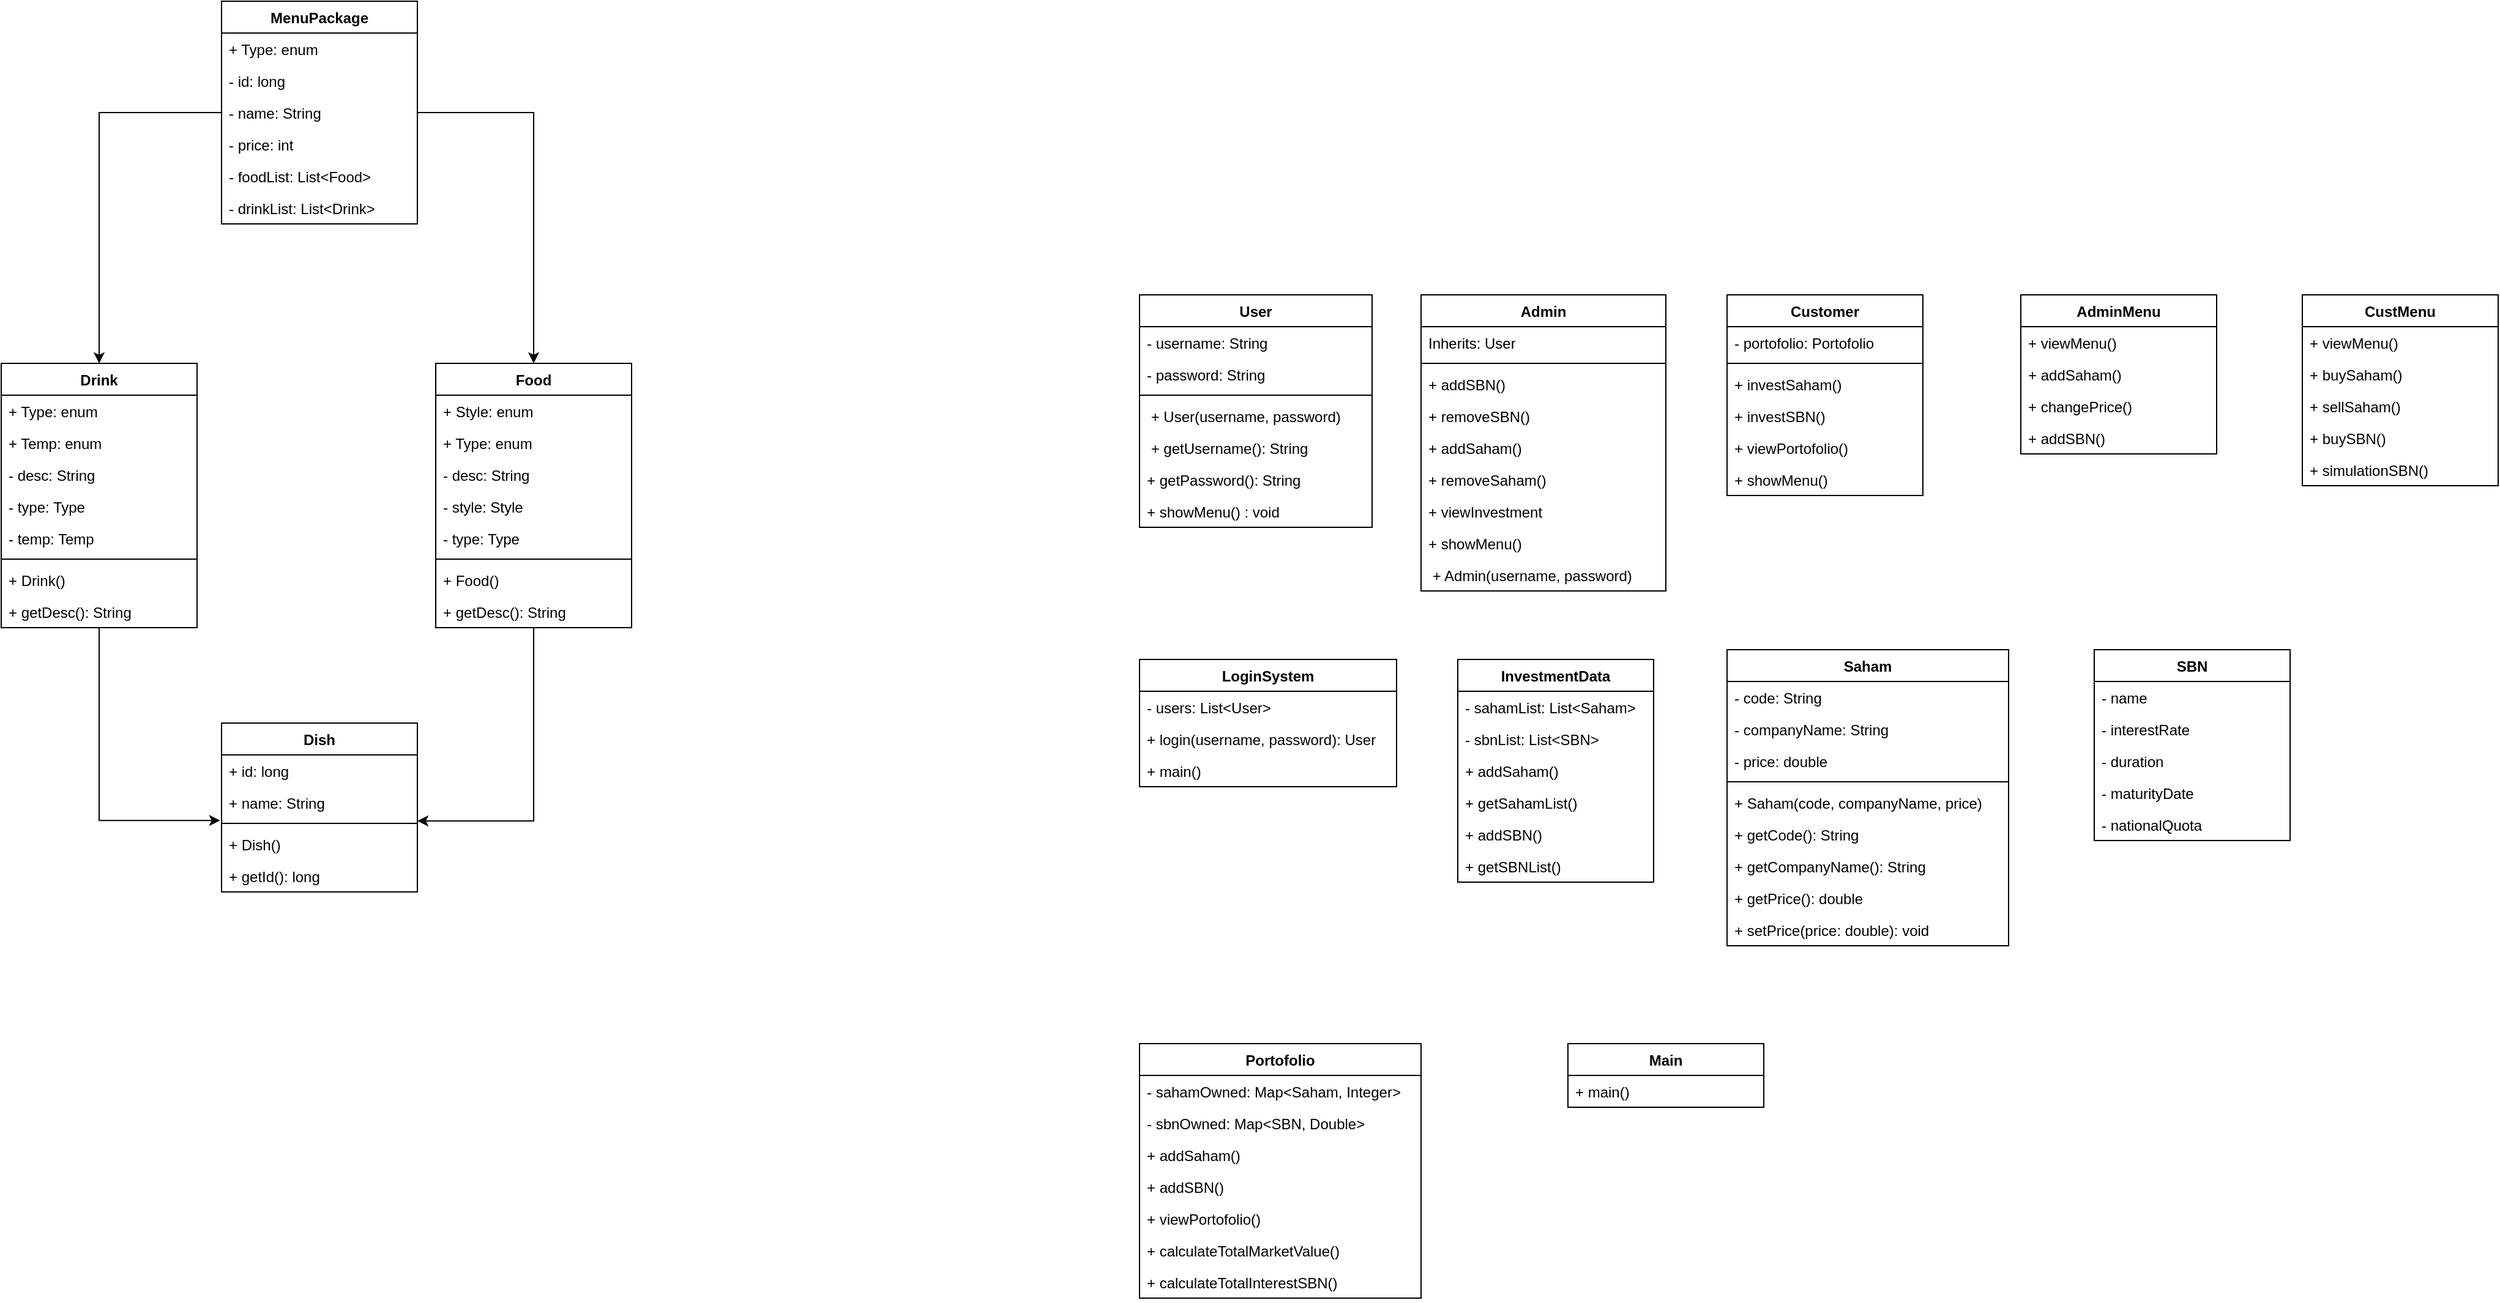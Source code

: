 <mxfile version="26.2.14" pages="2">
  <diagram name="ERD" id="78nRf4p62xCRhYAX6sRU">
    <mxGraphModel dx="1848" dy="1650" grid="1" gridSize="10" guides="1" tooltips="1" connect="1" arrows="1" fold="1" page="1" pageScale="1" pageWidth="850" pageHeight="1100" math="0" shadow="0">
      <root>
        <mxCell id="0" />
        <mxCell id="1" parent="0" />
        <mxCell id="H1rz0Svn9_VmsTsnA13B-40" style="edgeStyle=orthogonalEdgeStyle;rounded=0;orthogonalLoop=1;jettySize=auto;html=1;entryX=0.5;entryY=0;entryDx=0;entryDy=0;" parent="1" source="H1rz0Svn9_VmsTsnA13B-1" target="H1rz0Svn9_VmsTsnA13B-5" edge="1">
          <mxGeometry relative="1" as="geometry" />
        </mxCell>
        <mxCell id="H1rz0Svn9_VmsTsnA13B-1" value="MenuPackage" style="swimlane;fontStyle=1;align=center;verticalAlign=top;childLayout=stackLayout;horizontal=1;startSize=26;horizontalStack=0;resizeParent=1;resizeParentMax=0;resizeLast=0;collapsible=1;marginBottom=0;whiteSpace=wrap;html=1;" parent="1" vertex="1">
          <mxGeometry x="170" y="-170" width="160" height="182" as="geometry" />
        </mxCell>
        <mxCell id="H1rz0Svn9_VmsTsnA13B-2" value="+ Type: enum" style="text;strokeColor=none;fillColor=none;align=left;verticalAlign=top;spacingLeft=4;spacingRight=4;overflow=hidden;rotatable=0;points=[[0,0.5],[1,0.5]];portConstraint=eastwest;whiteSpace=wrap;html=1;" parent="H1rz0Svn9_VmsTsnA13B-1" vertex="1">
          <mxGeometry y="26" width="160" height="26" as="geometry" />
        </mxCell>
        <mxCell id="H1rz0Svn9_VmsTsnA13B-17" value="- id: long" style="text;strokeColor=none;fillColor=none;align=left;verticalAlign=top;spacingLeft=4;spacingRight=4;overflow=hidden;rotatable=0;points=[[0,0.5],[1,0.5]];portConstraint=eastwest;whiteSpace=wrap;html=1;" parent="H1rz0Svn9_VmsTsnA13B-1" vertex="1">
          <mxGeometry y="52" width="160" height="26" as="geometry" />
        </mxCell>
        <mxCell id="H1rz0Svn9_VmsTsnA13B-19" value="- name: String" style="text;strokeColor=none;fillColor=none;align=left;verticalAlign=top;spacingLeft=4;spacingRight=4;overflow=hidden;rotatable=0;points=[[0,0.5],[1,0.5]];portConstraint=eastwest;whiteSpace=wrap;html=1;" parent="H1rz0Svn9_VmsTsnA13B-1" vertex="1">
          <mxGeometry y="78" width="160" height="26" as="geometry" />
        </mxCell>
        <mxCell id="H1rz0Svn9_VmsTsnA13B-20" value="- price: int" style="text;strokeColor=none;fillColor=none;align=left;verticalAlign=top;spacingLeft=4;spacingRight=4;overflow=hidden;rotatable=0;points=[[0,0.5],[1,0.5]];portConstraint=eastwest;whiteSpace=wrap;html=1;" parent="H1rz0Svn9_VmsTsnA13B-1" vertex="1">
          <mxGeometry y="104" width="160" height="26" as="geometry" />
        </mxCell>
        <mxCell id="H1rz0Svn9_VmsTsnA13B-21" value="- foodList: List&amp;lt;Food&amp;gt;" style="text;strokeColor=none;fillColor=none;align=left;verticalAlign=top;spacingLeft=4;spacingRight=4;overflow=hidden;rotatable=0;points=[[0,0.5],[1,0.5]];portConstraint=eastwest;whiteSpace=wrap;html=1;" parent="H1rz0Svn9_VmsTsnA13B-1" vertex="1">
          <mxGeometry y="130" width="160" height="26" as="geometry" />
        </mxCell>
        <mxCell id="H1rz0Svn9_VmsTsnA13B-18" value="- drinkList: List&amp;lt;Drink&amp;gt;" style="text;strokeColor=none;fillColor=none;align=left;verticalAlign=top;spacingLeft=4;spacingRight=4;overflow=hidden;rotatable=0;points=[[0,0.5],[1,0.5]];portConstraint=eastwest;whiteSpace=wrap;html=1;" parent="H1rz0Svn9_VmsTsnA13B-1" vertex="1">
          <mxGeometry y="156" width="160" height="26" as="geometry" />
        </mxCell>
        <mxCell id="H1rz0Svn9_VmsTsnA13B-43" style="edgeStyle=orthogonalEdgeStyle;rounded=0;orthogonalLoop=1;jettySize=auto;html=1;" parent="1" source="H1rz0Svn9_VmsTsnA13B-5" edge="1">
          <mxGeometry relative="1" as="geometry">
            <mxPoint x="330" y="500" as="targetPoint" />
            <Array as="points">
              <mxPoint x="425" y="500" />
            </Array>
          </mxGeometry>
        </mxCell>
        <mxCell id="H1rz0Svn9_VmsTsnA13B-5" value="Food" style="swimlane;fontStyle=1;align=center;verticalAlign=top;childLayout=stackLayout;horizontal=1;startSize=26;horizontalStack=0;resizeParent=1;resizeParentMax=0;resizeLast=0;collapsible=1;marginBottom=0;whiteSpace=wrap;html=1;" parent="1" vertex="1">
          <mxGeometry x="345" y="126" width="160" height="216" as="geometry" />
        </mxCell>
        <mxCell id="H1rz0Svn9_VmsTsnA13B-6" value="+ Style: enum" style="text;strokeColor=none;fillColor=none;align=left;verticalAlign=top;spacingLeft=4;spacingRight=4;overflow=hidden;rotatable=0;points=[[0,0.5],[1,0.5]];portConstraint=eastwest;whiteSpace=wrap;html=1;" parent="H1rz0Svn9_VmsTsnA13B-5" vertex="1">
          <mxGeometry y="26" width="160" height="26" as="geometry" />
        </mxCell>
        <mxCell id="H1rz0Svn9_VmsTsnA13B-23" value="+ Type: enum" style="text;strokeColor=none;fillColor=none;align=left;verticalAlign=top;spacingLeft=4;spacingRight=4;overflow=hidden;rotatable=0;points=[[0,0.5],[1,0.5]];portConstraint=eastwest;whiteSpace=wrap;html=1;" parent="H1rz0Svn9_VmsTsnA13B-5" vertex="1">
          <mxGeometry y="52" width="160" height="26" as="geometry" />
        </mxCell>
        <mxCell id="H1rz0Svn9_VmsTsnA13B-24" value="- desc: String" style="text;strokeColor=none;fillColor=none;align=left;verticalAlign=top;spacingLeft=4;spacingRight=4;overflow=hidden;rotatable=0;points=[[0,0.5],[1,0.5]];portConstraint=eastwest;whiteSpace=wrap;html=1;" parent="H1rz0Svn9_VmsTsnA13B-5" vertex="1">
          <mxGeometry y="78" width="160" height="26" as="geometry" />
        </mxCell>
        <mxCell id="H1rz0Svn9_VmsTsnA13B-25" value="- style: Style" style="text;strokeColor=none;fillColor=none;align=left;verticalAlign=top;spacingLeft=4;spacingRight=4;overflow=hidden;rotatable=0;points=[[0,0.5],[1,0.5]];portConstraint=eastwest;whiteSpace=wrap;html=1;" parent="H1rz0Svn9_VmsTsnA13B-5" vertex="1">
          <mxGeometry y="104" width="160" height="26" as="geometry" />
        </mxCell>
        <mxCell id="H1rz0Svn9_VmsTsnA13B-22" value="- type: Type" style="text;strokeColor=none;fillColor=none;align=left;verticalAlign=top;spacingLeft=4;spacingRight=4;overflow=hidden;rotatable=0;points=[[0,0.5],[1,0.5]];portConstraint=eastwest;whiteSpace=wrap;html=1;" parent="H1rz0Svn9_VmsTsnA13B-5" vertex="1">
          <mxGeometry y="130" width="160" height="26" as="geometry" />
        </mxCell>
        <mxCell id="H1rz0Svn9_VmsTsnA13B-7" value="" style="line;strokeWidth=1;fillColor=none;align=left;verticalAlign=middle;spacingTop=-1;spacingLeft=3;spacingRight=3;rotatable=0;labelPosition=right;points=[];portConstraint=eastwest;strokeColor=inherit;" parent="H1rz0Svn9_VmsTsnA13B-5" vertex="1">
          <mxGeometry y="156" width="160" height="8" as="geometry" />
        </mxCell>
        <mxCell id="H1rz0Svn9_VmsTsnA13B-8" value="+ Food()" style="text;strokeColor=none;fillColor=none;align=left;verticalAlign=top;spacingLeft=4;spacingRight=4;overflow=hidden;rotatable=0;points=[[0,0.5],[1,0.5]];portConstraint=eastwest;whiteSpace=wrap;html=1;" parent="H1rz0Svn9_VmsTsnA13B-5" vertex="1">
          <mxGeometry y="164" width="160" height="26" as="geometry" />
        </mxCell>
        <mxCell id="H1rz0Svn9_VmsTsnA13B-26" value="+ getDesc(): String" style="text;strokeColor=none;fillColor=none;align=left;verticalAlign=top;spacingLeft=4;spacingRight=4;overflow=hidden;rotatable=0;points=[[0,0.5],[1,0.5]];portConstraint=eastwest;whiteSpace=wrap;html=1;" parent="H1rz0Svn9_VmsTsnA13B-5" vertex="1">
          <mxGeometry y="190" width="160" height="26" as="geometry" />
        </mxCell>
        <mxCell id="H1rz0Svn9_VmsTsnA13B-13" value="Dish" style="swimlane;fontStyle=1;align=center;verticalAlign=top;childLayout=stackLayout;horizontal=1;startSize=26;horizontalStack=0;resizeParent=1;resizeParentMax=0;resizeLast=0;collapsible=1;marginBottom=0;whiteSpace=wrap;html=1;" parent="1" vertex="1">
          <mxGeometry x="170" y="420" width="160" height="138" as="geometry" />
        </mxCell>
        <mxCell id="H1rz0Svn9_VmsTsnA13B-14" value="+ id: long" style="text;strokeColor=none;fillColor=none;align=left;verticalAlign=top;spacingLeft=4;spacingRight=4;overflow=hidden;rotatable=0;points=[[0,0.5],[1,0.5]];portConstraint=eastwest;whiteSpace=wrap;html=1;" parent="H1rz0Svn9_VmsTsnA13B-13" vertex="1">
          <mxGeometry y="26" width="160" height="26" as="geometry" />
        </mxCell>
        <mxCell id="H1rz0Svn9_VmsTsnA13B-38" value="+ name: String" style="text;strokeColor=none;fillColor=none;align=left;verticalAlign=top;spacingLeft=4;spacingRight=4;overflow=hidden;rotatable=0;points=[[0,0.5],[1,0.5]];portConstraint=eastwest;whiteSpace=wrap;html=1;" parent="H1rz0Svn9_VmsTsnA13B-13" vertex="1">
          <mxGeometry y="52" width="160" height="26" as="geometry" />
        </mxCell>
        <mxCell id="H1rz0Svn9_VmsTsnA13B-15" value="" style="line;strokeWidth=1;fillColor=none;align=left;verticalAlign=middle;spacingTop=-1;spacingLeft=3;spacingRight=3;rotatable=0;labelPosition=right;points=[];portConstraint=eastwest;strokeColor=inherit;" parent="H1rz0Svn9_VmsTsnA13B-13" vertex="1">
          <mxGeometry y="78" width="160" height="8" as="geometry" />
        </mxCell>
        <mxCell id="H1rz0Svn9_VmsTsnA13B-16" value="+ Dish()" style="text;strokeColor=none;fillColor=none;align=left;verticalAlign=top;spacingLeft=4;spacingRight=4;overflow=hidden;rotatable=0;points=[[0,0.5],[1,0.5]];portConstraint=eastwest;whiteSpace=wrap;html=1;" parent="H1rz0Svn9_VmsTsnA13B-13" vertex="1">
          <mxGeometry y="86" width="160" height="26" as="geometry" />
        </mxCell>
        <mxCell id="H1rz0Svn9_VmsTsnA13B-39" value="+ getId(): long" style="text;strokeColor=none;fillColor=none;align=left;verticalAlign=top;spacingLeft=4;spacingRight=4;overflow=hidden;rotatable=0;points=[[0,0.5],[1,0.5]];portConstraint=eastwest;whiteSpace=wrap;html=1;" parent="H1rz0Svn9_VmsTsnA13B-13" vertex="1">
          <mxGeometry y="112" width="160" height="26" as="geometry" />
        </mxCell>
        <mxCell id="H1rz0Svn9_VmsTsnA13B-27" value="Drink" style="swimlane;fontStyle=1;align=center;verticalAlign=top;childLayout=stackLayout;horizontal=1;startSize=26;horizontalStack=0;resizeParent=1;resizeParentMax=0;resizeLast=0;collapsible=1;marginBottom=0;whiteSpace=wrap;html=1;" parent="1" vertex="1">
          <mxGeometry x="-10" y="126" width="160" height="216" as="geometry" />
        </mxCell>
        <mxCell id="H1rz0Svn9_VmsTsnA13B-29" value="+ Type: enum" style="text;strokeColor=none;fillColor=none;align=left;verticalAlign=top;spacingLeft=4;spacingRight=4;overflow=hidden;rotatable=0;points=[[0,0.5],[1,0.5]];portConstraint=eastwest;whiteSpace=wrap;html=1;" parent="H1rz0Svn9_VmsTsnA13B-27" vertex="1">
          <mxGeometry y="26" width="160" height="26" as="geometry" />
        </mxCell>
        <mxCell id="H1rz0Svn9_VmsTsnA13B-30" value="+ Temp: enum" style="text;strokeColor=none;fillColor=none;align=left;verticalAlign=top;spacingLeft=4;spacingRight=4;overflow=hidden;rotatable=0;points=[[0,0.5],[1,0.5]];portConstraint=eastwest;whiteSpace=wrap;html=1;" parent="H1rz0Svn9_VmsTsnA13B-27" vertex="1">
          <mxGeometry y="52" width="160" height="26" as="geometry" />
        </mxCell>
        <mxCell id="H1rz0Svn9_VmsTsnA13B-31" value="- desc: String" style="text;strokeColor=none;fillColor=none;align=left;verticalAlign=top;spacingLeft=4;spacingRight=4;overflow=hidden;rotatable=0;points=[[0,0.5],[1,0.5]];portConstraint=eastwest;whiteSpace=wrap;html=1;" parent="H1rz0Svn9_VmsTsnA13B-27" vertex="1">
          <mxGeometry y="78" width="160" height="26" as="geometry" />
        </mxCell>
        <mxCell id="H1rz0Svn9_VmsTsnA13B-37" value="- type: Type" style="text;strokeColor=none;fillColor=none;align=left;verticalAlign=top;spacingLeft=4;spacingRight=4;overflow=hidden;rotatable=0;points=[[0,0.5],[1,0.5]];portConstraint=eastwest;whiteSpace=wrap;html=1;" parent="H1rz0Svn9_VmsTsnA13B-27" vertex="1">
          <mxGeometry y="104" width="160" height="26" as="geometry" />
        </mxCell>
        <mxCell id="H1rz0Svn9_VmsTsnA13B-32" value="- temp: Temp" style="text;strokeColor=none;fillColor=none;align=left;verticalAlign=top;spacingLeft=4;spacingRight=4;overflow=hidden;rotatable=0;points=[[0,0.5],[1,0.5]];portConstraint=eastwest;whiteSpace=wrap;html=1;" parent="H1rz0Svn9_VmsTsnA13B-27" vertex="1">
          <mxGeometry y="130" width="160" height="26" as="geometry" />
        </mxCell>
        <mxCell id="H1rz0Svn9_VmsTsnA13B-33" value="" style="line;strokeWidth=1;fillColor=none;align=left;verticalAlign=middle;spacingTop=-1;spacingLeft=3;spacingRight=3;rotatable=0;labelPosition=right;points=[];portConstraint=eastwest;strokeColor=inherit;" parent="H1rz0Svn9_VmsTsnA13B-27" vertex="1">
          <mxGeometry y="156" width="160" height="8" as="geometry" />
        </mxCell>
        <mxCell id="H1rz0Svn9_VmsTsnA13B-34" value="+ Drink()" style="text;strokeColor=none;fillColor=none;align=left;verticalAlign=top;spacingLeft=4;spacingRight=4;overflow=hidden;rotatable=0;points=[[0,0.5],[1,0.5]];portConstraint=eastwest;whiteSpace=wrap;html=1;" parent="H1rz0Svn9_VmsTsnA13B-27" vertex="1">
          <mxGeometry y="164" width="160" height="26" as="geometry" />
        </mxCell>
        <mxCell id="H1rz0Svn9_VmsTsnA13B-35" value="+ getDesc(): String" style="text;strokeColor=none;fillColor=none;align=left;verticalAlign=top;spacingLeft=4;spacingRight=4;overflow=hidden;rotatable=0;points=[[0,0.5],[1,0.5]];portConstraint=eastwest;whiteSpace=wrap;html=1;" parent="H1rz0Svn9_VmsTsnA13B-27" vertex="1">
          <mxGeometry y="190" width="160" height="26" as="geometry" />
        </mxCell>
        <mxCell id="H1rz0Svn9_VmsTsnA13B-41" style="edgeStyle=orthogonalEdgeStyle;rounded=0;orthogonalLoop=1;jettySize=auto;html=1;entryX=0.5;entryY=0;entryDx=0;entryDy=0;" parent="1" source="H1rz0Svn9_VmsTsnA13B-19" target="H1rz0Svn9_VmsTsnA13B-27" edge="1">
          <mxGeometry relative="1" as="geometry" />
        </mxCell>
        <mxCell id="H1rz0Svn9_VmsTsnA13B-44" style="edgeStyle=orthogonalEdgeStyle;rounded=0;orthogonalLoop=1;jettySize=auto;html=1;entryX=-0.007;entryY=1.062;entryDx=0;entryDy=0;entryPerimeter=0;" parent="1" source="H1rz0Svn9_VmsTsnA13B-27" target="H1rz0Svn9_VmsTsnA13B-38" edge="1">
          <mxGeometry relative="1" as="geometry" />
        </mxCell>
        <mxCell id="HY_oVfqPdPHclhYuIHuC-1" value="User" style="swimlane;fontStyle=1;align=center;verticalAlign=top;childLayout=stackLayout;horizontal=1;startSize=26;horizontalStack=0;resizeParent=1;resizeParentMax=0;resizeLast=0;collapsible=1;marginBottom=0;whiteSpace=wrap;html=1;" parent="1" vertex="1">
          <mxGeometry x="920" y="70" width="190" height="190" as="geometry" />
        </mxCell>
        <mxCell id="HY_oVfqPdPHclhYuIHuC-2" value="- username: String" style="text;strokeColor=none;fillColor=none;align=left;verticalAlign=top;spacingLeft=4;spacingRight=4;overflow=hidden;rotatable=0;points=[[0,0.5],[1,0.5]];portConstraint=eastwest;whiteSpace=wrap;html=1;" parent="HY_oVfqPdPHclhYuIHuC-1" vertex="1">
          <mxGeometry y="26" width="190" height="26" as="geometry" />
        </mxCell>
        <mxCell id="gXJDMqGZG1kUeirGx4cb-6" value="- password: String" style="text;strokeColor=none;fillColor=none;align=left;verticalAlign=top;spacingLeft=4;spacingRight=4;overflow=hidden;rotatable=0;points=[[0,0.5],[1,0.5]];portConstraint=eastwest;whiteSpace=wrap;html=1;" parent="HY_oVfqPdPHclhYuIHuC-1" vertex="1">
          <mxGeometry y="52" width="190" height="26" as="geometry" />
        </mxCell>
        <mxCell id="HY_oVfqPdPHclhYuIHuC-3" value="" style="line;strokeWidth=1;fillColor=none;align=left;verticalAlign=middle;spacingTop=-1;spacingLeft=3;spacingRight=3;rotatable=0;labelPosition=right;points=[];portConstraint=eastwest;strokeColor=inherit;" parent="HY_oVfqPdPHclhYuIHuC-1" vertex="1">
          <mxGeometry y="78" width="190" height="8" as="geometry" />
        </mxCell>
        <mxCell id="HY_oVfqPdPHclhYuIHuC-4" value="&lt;div&gt;&amp;nbsp;+&amp;nbsp;User(username, password)&lt;/div&gt;" style="text;strokeColor=none;fillColor=none;align=left;verticalAlign=top;spacingLeft=4;spacingRight=4;overflow=hidden;rotatable=0;points=[[0,0.5],[1,0.5]];portConstraint=eastwest;whiteSpace=wrap;html=1;" parent="HY_oVfqPdPHclhYuIHuC-1" vertex="1">
          <mxGeometry y="86" width="190" height="26" as="geometry" />
        </mxCell>
        <mxCell id="gXJDMqGZG1kUeirGx4cb-7" value="&amp;nbsp;+ getUsername(): String" style="text;strokeColor=none;fillColor=none;align=left;verticalAlign=top;spacingLeft=4;spacingRight=4;overflow=hidden;rotatable=0;points=[[0,0.5],[1,0.5]];portConstraint=eastwest;whiteSpace=wrap;html=1;" parent="HY_oVfqPdPHclhYuIHuC-1" vertex="1">
          <mxGeometry y="112" width="190" height="26" as="geometry" />
        </mxCell>
        <mxCell id="gXJDMqGZG1kUeirGx4cb-8" value="+ getPassword(): String" style="text;strokeColor=none;fillColor=none;align=left;verticalAlign=top;spacingLeft=4;spacingRight=4;overflow=hidden;rotatable=0;points=[[0,0.5],[1,0.5]];portConstraint=eastwest;whiteSpace=wrap;html=1;" parent="HY_oVfqPdPHclhYuIHuC-1" vertex="1">
          <mxGeometry y="138" width="190" height="26" as="geometry" />
        </mxCell>
        <mxCell id="Q2DenqJMp0eKlq1ZzalC-6" value="&lt;div&gt;&lt;span style=&quot;background-color: transparent; color: light-dark(rgb(0, 0, 0), rgb(255, 255, 255));&quot;&gt;+ showMenu() : void&lt;/span&gt;&lt;/div&gt;" style="text;strokeColor=none;fillColor=none;align=left;verticalAlign=top;spacingLeft=4;spacingRight=4;overflow=hidden;rotatable=0;points=[[0,0.5],[1,0.5]];portConstraint=eastwest;whiteSpace=wrap;html=1;" vertex="1" parent="HY_oVfqPdPHclhYuIHuC-1">
          <mxGeometry y="164" width="190" height="26" as="geometry" />
        </mxCell>
        <mxCell id="HY_oVfqPdPHclhYuIHuC-49" value="Admin" style="swimlane;fontStyle=1;align=center;verticalAlign=top;childLayout=stackLayout;horizontal=1;startSize=26;horizontalStack=0;resizeParent=1;resizeParentMax=0;resizeLast=0;collapsible=1;marginBottom=0;whiteSpace=wrap;html=1;" parent="1" vertex="1">
          <mxGeometry x="1150" y="70" width="200" height="242" as="geometry" />
        </mxCell>
        <mxCell id="Q2DenqJMp0eKlq1ZzalC-8" value="Inherits: User" style="text;strokeColor=none;fillColor=none;align=left;verticalAlign=top;spacingLeft=4;spacingRight=4;overflow=hidden;rotatable=0;points=[[0,0.5],[1,0.5]];portConstraint=eastwest;whiteSpace=wrap;html=1;" vertex="1" parent="HY_oVfqPdPHclhYuIHuC-49">
          <mxGeometry y="26" width="200" height="26" as="geometry" />
        </mxCell>
        <mxCell id="Q2DenqJMp0eKlq1ZzalC-9" value="" style="line;strokeWidth=1;fillColor=none;align=left;verticalAlign=middle;spacingTop=-1;spacingLeft=3;spacingRight=3;rotatable=0;labelPosition=right;points=[];portConstraint=eastwest;strokeColor=inherit;" vertex="1" parent="HY_oVfqPdPHclhYuIHuC-49">
          <mxGeometry y="52" width="200" height="8" as="geometry" />
        </mxCell>
        <mxCell id="HY_oVfqPdPHclhYuIHuC-52" value="+ addSBN()" style="text;strokeColor=none;fillColor=none;align=left;verticalAlign=top;spacingLeft=4;spacingRight=4;overflow=hidden;rotatable=0;points=[[0,0.5],[1,0.5]];portConstraint=eastwest;whiteSpace=wrap;html=1;" parent="HY_oVfqPdPHclhYuIHuC-49" vertex="1">
          <mxGeometry y="60" width="200" height="26" as="geometry" />
        </mxCell>
        <mxCell id="gXJDMqGZG1kUeirGx4cb-9" value="+ removeSBN()" style="text;strokeColor=none;fillColor=none;align=left;verticalAlign=top;spacingLeft=4;spacingRight=4;overflow=hidden;rotatable=0;points=[[0,0.5],[1,0.5]];portConstraint=eastwest;whiteSpace=wrap;html=1;" parent="HY_oVfqPdPHclhYuIHuC-49" vertex="1">
          <mxGeometry y="86" width="200" height="26" as="geometry" />
        </mxCell>
        <mxCell id="gXJDMqGZG1kUeirGx4cb-10" value="+ addSaham()" style="text;strokeColor=none;fillColor=none;align=left;verticalAlign=top;spacingLeft=4;spacingRight=4;overflow=hidden;rotatable=0;points=[[0,0.5],[1,0.5]];portConstraint=eastwest;whiteSpace=wrap;html=1;" parent="HY_oVfqPdPHclhYuIHuC-49" vertex="1">
          <mxGeometry y="112" width="200" height="26" as="geometry" />
        </mxCell>
        <mxCell id="gXJDMqGZG1kUeirGx4cb-11" value="+ removeSaham()&amp;nbsp;" style="text;strokeColor=none;fillColor=none;align=left;verticalAlign=top;spacingLeft=4;spacingRight=4;overflow=hidden;rotatable=0;points=[[0,0.5],[1,0.5]];portConstraint=eastwest;whiteSpace=wrap;html=1;" parent="HY_oVfqPdPHclhYuIHuC-49" vertex="1">
          <mxGeometry y="138" width="200" height="26" as="geometry" />
        </mxCell>
        <mxCell id="gXJDMqGZG1kUeirGx4cb-12" value="+ viewInvestment" style="text;strokeColor=none;fillColor=none;align=left;verticalAlign=top;spacingLeft=4;spacingRight=4;overflow=hidden;rotatable=0;points=[[0,0.5],[1,0.5]];portConstraint=eastwest;whiteSpace=wrap;html=1;" parent="HY_oVfqPdPHclhYuIHuC-49" vertex="1">
          <mxGeometry y="164" width="200" height="26" as="geometry" />
        </mxCell>
        <mxCell id="gXJDMqGZG1kUeirGx4cb-13" value="+ showMenu()" style="text;strokeColor=none;fillColor=none;align=left;verticalAlign=top;spacingLeft=4;spacingRight=4;overflow=hidden;rotatable=0;points=[[0,0.5],[1,0.5]];portConstraint=eastwest;whiteSpace=wrap;html=1;" parent="HY_oVfqPdPHclhYuIHuC-49" vertex="1">
          <mxGeometry y="190" width="200" height="26" as="geometry" />
        </mxCell>
        <mxCell id="Q2DenqJMp0eKlq1ZzalC-10" value="&amp;nbsp;+ Admin(username, password)&amp;nbsp;" style="text;strokeColor=none;fillColor=none;align=left;verticalAlign=top;spacingLeft=4;spacingRight=4;overflow=hidden;rotatable=0;points=[[0,0.5],[1,0.5]];portConstraint=eastwest;whiteSpace=wrap;html=1;" vertex="1" parent="HY_oVfqPdPHclhYuIHuC-49">
          <mxGeometry y="216" width="200" height="26" as="geometry" />
        </mxCell>
        <mxCell id="HY_oVfqPdPHclhYuIHuC-53" value="LoginSystem" style="swimlane;fontStyle=1;align=center;verticalAlign=top;childLayout=stackLayout;horizontal=1;startSize=26;horizontalStack=0;resizeParent=1;resizeParentMax=0;resizeLast=0;collapsible=1;marginBottom=0;whiteSpace=wrap;html=1;" parent="1" vertex="1">
          <mxGeometry x="920" y="368" width="210" height="104" as="geometry" />
        </mxCell>
        <mxCell id="HY_oVfqPdPHclhYuIHuC-54" value="- users: List&amp;lt;User&amp;gt;" style="text;strokeColor=none;fillColor=none;align=left;verticalAlign=top;spacingLeft=4;spacingRight=4;overflow=hidden;rotatable=0;points=[[0,0.5],[1,0.5]];portConstraint=eastwest;whiteSpace=wrap;html=1;" parent="HY_oVfqPdPHclhYuIHuC-53" vertex="1">
          <mxGeometry y="26" width="210" height="26" as="geometry" />
        </mxCell>
        <mxCell id="HY_oVfqPdPHclhYuIHuC-56" value="+ login(username, password): User" style="text;strokeColor=none;fillColor=none;align=left;verticalAlign=top;spacingLeft=4;spacingRight=4;overflow=hidden;rotatable=0;points=[[0,0.5],[1,0.5]];portConstraint=eastwest;whiteSpace=wrap;html=1;" parent="HY_oVfqPdPHclhYuIHuC-53" vertex="1">
          <mxGeometry y="52" width="210" height="26" as="geometry" />
        </mxCell>
        <mxCell id="gXJDMqGZG1kUeirGx4cb-23" value="+ main()" style="text;strokeColor=none;fillColor=none;align=left;verticalAlign=top;spacingLeft=4;spacingRight=4;overflow=hidden;rotatable=0;points=[[0,0.5],[1,0.5]];portConstraint=eastwest;whiteSpace=wrap;html=1;" parent="HY_oVfqPdPHclhYuIHuC-53" vertex="1">
          <mxGeometry y="78" width="210" height="26" as="geometry" />
        </mxCell>
        <mxCell id="HY_oVfqPdPHclhYuIHuC-57" value="InvestmentData" style="swimlane;fontStyle=1;align=center;verticalAlign=top;childLayout=stackLayout;horizontal=1;startSize=26;horizontalStack=0;resizeParent=1;resizeParentMax=0;resizeLast=0;collapsible=1;marginBottom=0;whiteSpace=wrap;html=1;" parent="1" vertex="1">
          <mxGeometry x="1180" y="368" width="160" height="182" as="geometry" />
        </mxCell>
        <mxCell id="HY_oVfqPdPHclhYuIHuC-58" value="&lt;div&gt;- sahamList: List&amp;lt;Saham&amp;gt;&lt;/div&gt;" style="text;strokeColor=none;fillColor=none;align=left;verticalAlign=top;spacingLeft=4;spacingRight=4;overflow=hidden;rotatable=0;points=[[0,0.5],[1,0.5]];portConstraint=eastwest;whiteSpace=wrap;html=1;" parent="HY_oVfqPdPHclhYuIHuC-57" vertex="1">
          <mxGeometry y="26" width="160" height="26" as="geometry" />
        </mxCell>
        <mxCell id="gXJDMqGZG1kUeirGx4cb-35" value="&lt;div&gt;- sbnList: List&amp;lt;SBN&amp;gt;&lt;/div&gt;" style="text;strokeColor=none;fillColor=none;align=left;verticalAlign=top;spacingLeft=4;spacingRight=4;overflow=hidden;rotatable=0;points=[[0,0.5],[1,0.5]];portConstraint=eastwest;whiteSpace=wrap;html=1;" parent="HY_oVfqPdPHclhYuIHuC-57" vertex="1">
          <mxGeometry y="52" width="160" height="26" as="geometry" />
        </mxCell>
        <mxCell id="gXJDMqGZG1kUeirGx4cb-36" value="+ addSaham()" style="text;strokeColor=none;fillColor=none;align=left;verticalAlign=top;spacingLeft=4;spacingRight=4;overflow=hidden;rotatable=0;points=[[0,0.5],[1,0.5]];portConstraint=eastwest;whiteSpace=wrap;html=1;" parent="HY_oVfqPdPHclhYuIHuC-57" vertex="1">
          <mxGeometry y="78" width="160" height="26" as="geometry" />
        </mxCell>
        <mxCell id="gXJDMqGZG1kUeirGx4cb-37" value="&lt;div&gt;+ getSahamList()&lt;/div&gt;" style="text;strokeColor=none;fillColor=none;align=left;verticalAlign=top;spacingLeft=4;spacingRight=4;overflow=hidden;rotatable=0;points=[[0,0.5],[1,0.5]];portConstraint=eastwest;whiteSpace=wrap;html=1;" parent="HY_oVfqPdPHclhYuIHuC-57" vertex="1">
          <mxGeometry y="104" width="160" height="26" as="geometry" />
        </mxCell>
        <mxCell id="gXJDMqGZG1kUeirGx4cb-38" value="&lt;div&gt;+ addSBN()&lt;/div&gt;" style="text;strokeColor=none;fillColor=none;align=left;verticalAlign=top;spacingLeft=4;spacingRight=4;overflow=hidden;rotatable=0;points=[[0,0.5],[1,0.5]];portConstraint=eastwest;whiteSpace=wrap;html=1;" parent="HY_oVfqPdPHclhYuIHuC-57" vertex="1">
          <mxGeometry y="130" width="160" height="26" as="geometry" />
        </mxCell>
        <mxCell id="gXJDMqGZG1kUeirGx4cb-39" value="+ getSBNList()" style="text;strokeColor=none;fillColor=none;align=left;verticalAlign=top;spacingLeft=4;spacingRight=4;overflow=hidden;rotatable=0;points=[[0,0.5],[1,0.5]];portConstraint=eastwest;whiteSpace=wrap;html=1;" parent="HY_oVfqPdPHclhYuIHuC-57" vertex="1">
          <mxGeometry y="156" width="160" height="26" as="geometry" />
        </mxCell>
        <mxCell id="HY_oVfqPdPHclhYuIHuC-61" value="Portofolio" style="swimlane;fontStyle=1;align=center;verticalAlign=top;childLayout=stackLayout;horizontal=1;startSize=26;horizontalStack=0;resizeParent=1;resizeParentMax=0;resizeLast=0;collapsible=1;marginBottom=0;whiteSpace=wrap;html=1;" parent="1" vertex="1">
          <mxGeometry x="920" y="682" width="230" height="208" as="geometry" />
        </mxCell>
        <mxCell id="HY_oVfqPdPHclhYuIHuC-62" value="&lt;div&gt;- sahamOwned: Map&amp;lt;Saham, Integer&amp;gt;&lt;/div&gt;" style="text;strokeColor=none;fillColor=none;align=left;verticalAlign=top;spacingLeft=4;spacingRight=4;overflow=hidden;rotatable=0;points=[[0,0.5],[1,0.5]];portConstraint=eastwest;whiteSpace=wrap;html=1;" parent="HY_oVfqPdPHclhYuIHuC-61" vertex="1">
          <mxGeometry y="26" width="230" height="26" as="geometry" />
        </mxCell>
        <mxCell id="gXJDMqGZG1kUeirGx4cb-26" value="&lt;div&gt;&lt;span style=&quot;background-color: transparent; color: light-dark(rgb(0, 0, 0), rgb(255, 255, 255));&quot;&gt;- sbnOwned: Map&amp;lt;SBN, Double&amp;gt;&lt;/span&gt;&lt;/div&gt;" style="text;strokeColor=none;fillColor=none;align=left;verticalAlign=top;spacingLeft=4;spacingRight=4;overflow=hidden;rotatable=0;points=[[0,0.5],[1,0.5]];portConstraint=eastwest;whiteSpace=wrap;html=1;" parent="HY_oVfqPdPHclhYuIHuC-61" vertex="1">
          <mxGeometry y="52" width="230" height="26" as="geometry" />
        </mxCell>
        <mxCell id="gXJDMqGZG1kUeirGx4cb-27" value="&lt;span style=&quot;background-color: transparent; color: light-dark(rgb(0, 0, 0), rgb(255, 255, 255));&quot;&gt;+ addSaham()&lt;br&gt;&lt;/span&gt;" style="text;strokeColor=none;fillColor=none;align=left;verticalAlign=top;spacingLeft=4;spacingRight=4;overflow=hidden;rotatable=0;points=[[0,0.5],[1,0.5]];portConstraint=eastwest;whiteSpace=wrap;html=1;" parent="HY_oVfqPdPHclhYuIHuC-61" vertex="1">
          <mxGeometry y="78" width="230" height="26" as="geometry" />
        </mxCell>
        <mxCell id="gXJDMqGZG1kUeirGx4cb-31" value="&lt;span style=&quot;background-color: transparent;&quot;&gt;+ addSBN()&lt;br&gt;&lt;/span&gt;" style="text;strokeColor=none;fillColor=none;align=left;verticalAlign=top;spacingLeft=4;spacingRight=4;overflow=hidden;rotatable=0;points=[[0,0.5],[1,0.5]];portConstraint=eastwest;whiteSpace=wrap;html=1;" parent="HY_oVfqPdPHclhYuIHuC-61" vertex="1">
          <mxGeometry y="104" width="230" height="26" as="geometry" />
        </mxCell>
        <mxCell id="gXJDMqGZG1kUeirGx4cb-32" value="&lt;span style=&quot;background-color: transparent;&quot;&gt;&lt;div&gt;+ viewPortofolio()&lt;/div&gt;&lt;/span&gt;" style="text;strokeColor=none;fillColor=none;align=left;verticalAlign=top;spacingLeft=4;spacingRight=4;overflow=hidden;rotatable=0;points=[[0,0.5],[1,0.5]];portConstraint=eastwest;whiteSpace=wrap;html=1;" parent="HY_oVfqPdPHclhYuIHuC-61" vertex="1">
          <mxGeometry y="130" width="230" height="26" as="geometry" />
        </mxCell>
        <mxCell id="gXJDMqGZG1kUeirGx4cb-33" value="&lt;span style=&quot;background-color: transparent;&quot;&gt;&lt;div&gt;&lt;span style=&quot;background-color: transparent; color: light-dark(rgb(0, 0, 0), rgb(255, 255, 255));&quot;&gt;+ calculateTotalMarketValue()&lt;/span&gt;&lt;/div&gt;&lt;/span&gt;" style="text;strokeColor=none;fillColor=none;align=left;verticalAlign=top;spacingLeft=4;spacingRight=4;overflow=hidden;rotatable=0;points=[[0,0.5],[1,0.5]];portConstraint=eastwest;whiteSpace=wrap;html=1;" parent="HY_oVfqPdPHclhYuIHuC-61" vertex="1">
          <mxGeometry y="156" width="230" height="26" as="geometry" />
        </mxCell>
        <mxCell id="gXJDMqGZG1kUeirGx4cb-34" value="+ calculateTotalInterestSBN()&lt;span style=&quot;background-color: transparent;&quot;&gt;&lt;/span&gt;" style="text;strokeColor=none;fillColor=none;align=left;verticalAlign=top;spacingLeft=4;spacingRight=4;overflow=hidden;rotatable=0;points=[[0,0.5],[1,0.5]];portConstraint=eastwest;whiteSpace=wrap;html=1;" parent="HY_oVfqPdPHclhYuIHuC-61" vertex="1">
          <mxGeometry y="182" width="230" height="26" as="geometry" />
        </mxCell>
        <mxCell id="HY_oVfqPdPHclhYuIHuC-65" value="Main" style="swimlane;fontStyle=1;align=center;verticalAlign=top;childLayout=stackLayout;horizontal=1;startSize=26;horizontalStack=0;resizeParent=1;resizeParentMax=0;resizeLast=0;collapsible=1;marginBottom=0;whiteSpace=wrap;html=1;" parent="1" vertex="1">
          <mxGeometry x="1270" y="682" width="160" height="52" as="geometry" />
        </mxCell>
        <mxCell id="HY_oVfqPdPHclhYuIHuC-66" value="+ main()" style="text;strokeColor=none;fillColor=none;align=left;verticalAlign=top;spacingLeft=4;spacingRight=4;overflow=hidden;rotatable=0;points=[[0,0.5],[1,0.5]];portConstraint=eastwest;whiteSpace=wrap;html=1;" parent="HY_oVfqPdPHclhYuIHuC-65" vertex="1">
          <mxGeometry y="26" width="160" height="26" as="geometry" />
        </mxCell>
        <mxCell id="HY_oVfqPdPHclhYuIHuC-69" value="Customer" style="swimlane;fontStyle=1;align=center;verticalAlign=top;childLayout=stackLayout;horizontal=1;startSize=26;horizontalStack=0;resizeParent=1;resizeParentMax=0;resizeLast=0;collapsible=1;marginBottom=0;whiteSpace=wrap;html=1;" parent="1" vertex="1">
          <mxGeometry x="1400" y="70" width="160" height="164" as="geometry" />
        </mxCell>
        <mxCell id="HY_oVfqPdPHclhYuIHuC-70" value="- portofolio: Portofolio" style="text;strokeColor=none;fillColor=none;align=left;verticalAlign=top;spacingLeft=4;spacingRight=4;overflow=hidden;rotatable=0;points=[[0,0.5],[1,0.5]];portConstraint=eastwest;whiteSpace=wrap;html=1;" parent="HY_oVfqPdPHclhYuIHuC-69" vertex="1">
          <mxGeometry y="26" width="160" height="26" as="geometry" />
        </mxCell>
        <mxCell id="HY_oVfqPdPHclhYuIHuC-71" value="" style="line;strokeWidth=1;fillColor=none;align=left;verticalAlign=middle;spacingTop=-1;spacingLeft=3;spacingRight=3;rotatable=0;labelPosition=right;points=[];portConstraint=eastwest;strokeColor=inherit;" parent="HY_oVfqPdPHclhYuIHuC-69" vertex="1">
          <mxGeometry y="52" width="160" height="8" as="geometry" />
        </mxCell>
        <mxCell id="HY_oVfqPdPHclhYuIHuC-72" value="+ investSaham()" style="text;strokeColor=none;fillColor=none;align=left;verticalAlign=top;spacingLeft=4;spacingRight=4;overflow=hidden;rotatable=0;points=[[0,0.5],[1,0.5]];portConstraint=eastwest;whiteSpace=wrap;html=1;" parent="HY_oVfqPdPHclhYuIHuC-69" vertex="1">
          <mxGeometry y="60" width="160" height="26" as="geometry" />
        </mxCell>
        <mxCell id="gXJDMqGZG1kUeirGx4cb-14" value="+ investSBN()" style="text;strokeColor=none;fillColor=none;align=left;verticalAlign=top;spacingLeft=4;spacingRight=4;overflow=hidden;rotatable=0;points=[[0,0.5],[1,0.5]];portConstraint=eastwest;whiteSpace=wrap;html=1;" parent="HY_oVfqPdPHclhYuIHuC-69" vertex="1">
          <mxGeometry y="86" width="160" height="26" as="geometry" />
        </mxCell>
        <mxCell id="gXJDMqGZG1kUeirGx4cb-15" value="+ viewPortofolio()" style="text;strokeColor=none;fillColor=none;align=left;verticalAlign=top;spacingLeft=4;spacingRight=4;overflow=hidden;rotatable=0;points=[[0,0.5],[1,0.5]];portConstraint=eastwest;whiteSpace=wrap;html=1;" parent="HY_oVfqPdPHclhYuIHuC-69" vertex="1">
          <mxGeometry y="112" width="160" height="26" as="geometry" />
        </mxCell>
        <mxCell id="gXJDMqGZG1kUeirGx4cb-16" value="+ showMenu()" style="text;strokeColor=none;fillColor=none;align=left;verticalAlign=top;spacingLeft=4;spacingRight=4;overflow=hidden;rotatable=0;points=[[0,0.5],[1,0.5]];portConstraint=eastwest;whiteSpace=wrap;html=1;" parent="HY_oVfqPdPHclhYuIHuC-69" vertex="1">
          <mxGeometry y="138" width="160" height="26" as="geometry" />
        </mxCell>
        <mxCell id="HY_oVfqPdPHclhYuIHuC-73" value="Saham" style="swimlane;fontStyle=1;align=center;verticalAlign=top;childLayout=stackLayout;horizontal=1;startSize=26;horizontalStack=0;resizeParent=1;resizeParentMax=0;resizeLast=0;collapsible=1;marginBottom=0;whiteSpace=wrap;html=1;" parent="1" vertex="1">
          <mxGeometry x="1400" y="360" width="230" height="242" as="geometry" />
        </mxCell>
        <mxCell id="HY_oVfqPdPHclhYuIHuC-74" value="- code: String" style="text;strokeColor=none;fillColor=none;align=left;verticalAlign=top;spacingLeft=4;spacingRight=4;overflow=hidden;rotatable=0;points=[[0,0.5],[1,0.5]];portConstraint=eastwest;whiteSpace=wrap;html=1;" parent="HY_oVfqPdPHclhYuIHuC-73" vertex="1">
          <mxGeometry y="26" width="230" height="26" as="geometry" />
        </mxCell>
        <mxCell id="gXJDMqGZG1kUeirGx4cb-44" value="- companyName: String&amp;nbsp;" style="text;strokeColor=none;fillColor=none;align=left;verticalAlign=top;spacingLeft=4;spacingRight=4;overflow=hidden;rotatable=0;points=[[0,0.5],[1,0.5]];portConstraint=eastwest;whiteSpace=wrap;html=1;" parent="HY_oVfqPdPHclhYuIHuC-73" vertex="1">
          <mxGeometry y="52" width="230" height="26" as="geometry" />
        </mxCell>
        <mxCell id="gXJDMqGZG1kUeirGx4cb-45" value="- price: double" style="text;strokeColor=none;fillColor=none;align=left;verticalAlign=top;spacingLeft=4;spacingRight=4;overflow=hidden;rotatable=0;points=[[0,0.5],[1,0.5]];portConstraint=eastwest;whiteSpace=wrap;html=1;" parent="HY_oVfqPdPHclhYuIHuC-73" vertex="1">
          <mxGeometry y="78" width="230" height="26" as="geometry" />
        </mxCell>
        <mxCell id="HY_oVfqPdPHclhYuIHuC-75" value="" style="line;strokeWidth=1;fillColor=none;align=left;verticalAlign=middle;spacingTop=-1;spacingLeft=3;spacingRight=3;rotatable=0;labelPosition=right;points=[];portConstraint=eastwest;strokeColor=inherit;" parent="HY_oVfqPdPHclhYuIHuC-73" vertex="1">
          <mxGeometry y="104" width="230" height="8" as="geometry" />
        </mxCell>
        <mxCell id="HY_oVfqPdPHclhYuIHuC-76" value="+ Saham(code, companyName, price)" style="text;strokeColor=none;fillColor=none;align=left;verticalAlign=top;spacingLeft=4;spacingRight=4;overflow=hidden;rotatable=0;points=[[0,0.5],[1,0.5]];portConstraint=eastwest;whiteSpace=wrap;html=1;" parent="HY_oVfqPdPHclhYuIHuC-73" vertex="1">
          <mxGeometry y="112" width="230" height="26" as="geometry" />
        </mxCell>
        <mxCell id="gXJDMqGZG1kUeirGx4cb-46" value="+ getCode(): String" style="text;strokeColor=none;fillColor=none;align=left;verticalAlign=top;spacingLeft=4;spacingRight=4;overflow=hidden;rotatable=0;points=[[0,0.5],[1,0.5]];portConstraint=eastwest;whiteSpace=wrap;html=1;" parent="HY_oVfqPdPHclhYuIHuC-73" vertex="1">
          <mxGeometry y="138" width="230" height="26" as="geometry" />
        </mxCell>
        <mxCell id="gXJDMqGZG1kUeirGx4cb-47" value="+ getCompanyName(): String" style="text;strokeColor=none;fillColor=none;align=left;verticalAlign=top;spacingLeft=4;spacingRight=4;overflow=hidden;rotatable=0;points=[[0,0.5],[1,0.5]];portConstraint=eastwest;whiteSpace=wrap;html=1;" parent="HY_oVfqPdPHclhYuIHuC-73" vertex="1">
          <mxGeometry y="164" width="230" height="26" as="geometry" />
        </mxCell>
        <mxCell id="gXJDMqGZG1kUeirGx4cb-48" value="+ getPrice(): double" style="text;strokeColor=none;fillColor=none;align=left;verticalAlign=top;spacingLeft=4;spacingRight=4;overflow=hidden;rotatable=0;points=[[0,0.5],[1,0.5]];portConstraint=eastwest;whiteSpace=wrap;html=1;" parent="HY_oVfqPdPHclhYuIHuC-73" vertex="1">
          <mxGeometry y="190" width="230" height="26" as="geometry" />
        </mxCell>
        <mxCell id="gXJDMqGZG1kUeirGx4cb-49" value="+ setPrice(price: double): void" style="text;strokeColor=none;fillColor=none;align=left;verticalAlign=top;spacingLeft=4;spacingRight=4;overflow=hidden;rotatable=0;points=[[0,0.5],[1,0.5]];portConstraint=eastwest;whiteSpace=wrap;html=1;" parent="HY_oVfqPdPHclhYuIHuC-73" vertex="1">
          <mxGeometry y="216" width="230" height="26" as="geometry" />
        </mxCell>
        <mxCell id="HY_oVfqPdPHclhYuIHuC-81" value="AdminMenu" style="swimlane;fontStyle=1;align=center;verticalAlign=top;childLayout=stackLayout;horizontal=1;startSize=26;horizontalStack=0;resizeParent=1;resizeParentMax=0;resizeLast=0;collapsible=1;marginBottom=0;whiteSpace=wrap;html=1;" parent="1" vertex="1">
          <mxGeometry x="1640" y="70" width="160" height="130" as="geometry" />
        </mxCell>
        <mxCell id="HY_oVfqPdPHclhYuIHuC-82" value="+ viewMenu()" style="text;strokeColor=none;fillColor=none;align=left;verticalAlign=top;spacingLeft=4;spacingRight=4;overflow=hidden;rotatable=0;points=[[0,0.5],[1,0.5]];portConstraint=eastwest;whiteSpace=wrap;html=1;" parent="HY_oVfqPdPHclhYuIHuC-81" vertex="1">
          <mxGeometry y="26" width="160" height="26" as="geometry" />
        </mxCell>
        <mxCell id="HY_oVfqPdPHclhYuIHuC-84" value="+ addSaham()" style="text;strokeColor=none;fillColor=none;align=left;verticalAlign=top;spacingLeft=4;spacingRight=4;overflow=hidden;rotatable=0;points=[[0,0.5],[1,0.5]];portConstraint=eastwest;whiteSpace=wrap;html=1;" parent="HY_oVfqPdPHclhYuIHuC-81" vertex="1">
          <mxGeometry y="52" width="160" height="26" as="geometry" />
        </mxCell>
        <mxCell id="gXJDMqGZG1kUeirGx4cb-17" value="+ changePrice()" style="text;strokeColor=none;fillColor=none;align=left;verticalAlign=top;spacingLeft=4;spacingRight=4;overflow=hidden;rotatable=0;points=[[0,0.5],[1,0.5]];portConstraint=eastwest;whiteSpace=wrap;html=1;" parent="HY_oVfqPdPHclhYuIHuC-81" vertex="1">
          <mxGeometry y="78" width="160" height="26" as="geometry" />
        </mxCell>
        <mxCell id="gXJDMqGZG1kUeirGx4cb-18" value="+ addSBN()" style="text;strokeColor=none;fillColor=none;align=left;verticalAlign=top;spacingLeft=4;spacingRight=4;overflow=hidden;rotatable=0;points=[[0,0.5],[1,0.5]];portConstraint=eastwest;whiteSpace=wrap;html=1;" parent="HY_oVfqPdPHclhYuIHuC-81" vertex="1">
          <mxGeometry y="104" width="160" height="26" as="geometry" />
        </mxCell>
        <mxCell id="HY_oVfqPdPHclhYuIHuC-85" value="SBN" style="swimlane;fontStyle=1;align=center;verticalAlign=top;childLayout=stackLayout;horizontal=1;startSize=26;horizontalStack=0;resizeParent=1;resizeParentMax=0;resizeLast=0;collapsible=1;marginBottom=0;whiteSpace=wrap;html=1;" parent="1" vertex="1">
          <mxGeometry x="1700" y="360" width="160" height="156" as="geometry" />
        </mxCell>
        <mxCell id="HY_oVfqPdPHclhYuIHuC-86" value="- name" style="text;strokeColor=none;fillColor=none;align=left;verticalAlign=top;spacingLeft=4;spacingRight=4;overflow=hidden;rotatable=0;points=[[0,0.5],[1,0.5]];portConstraint=eastwest;whiteSpace=wrap;html=1;" parent="HY_oVfqPdPHclhYuIHuC-85" vertex="1">
          <mxGeometry y="26" width="160" height="26" as="geometry" />
        </mxCell>
        <mxCell id="gXJDMqGZG1kUeirGx4cb-40" value="-&amp;nbsp;interestRate" style="text;strokeColor=none;fillColor=none;align=left;verticalAlign=top;spacingLeft=4;spacingRight=4;overflow=hidden;rotatable=0;points=[[0,0.5],[1,0.5]];portConstraint=eastwest;whiteSpace=wrap;html=1;" parent="HY_oVfqPdPHclhYuIHuC-85" vertex="1">
          <mxGeometry y="52" width="160" height="26" as="geometry" />
        </mxCell>
        <mxCell id="gXJDMqGZG1kUeirGx4cb-41" value="-&amp;nbsp;duration" style="text;strokeColor=none;fillColor=none;align=left;verticalAlign=top;spacingLeft=4;spacingRight=4;overflow=hidden;rotatable=0;points=[[0,0.5],[1,0.5]];portConstraint=eastwest;whiteSpace=wrap;html=1;" parent="HY_oVfqPdPHclhYuIHuC-85" vertex="1">
          <mxGeometry y="78" width="160" height="26" as="geometry" />
        </mxCell>
        <mxCell id="gXJDMqGZG1kUeirGx4cb-42" value="-&amp;nbsp;maturityDate" style="text;strokeColor=none;fillColor=none;align=left;verticalAlign=top;spacingLeft=4;spacingRight=4;overflow=hidden;rotatable=0;points=[[0,0.5],[1,0.5]];portConstraint=eastwest;whiteSpace=wrap;html=1;" parent="HY_oVfqPdPHclhYuIHuC-85" vertex="1">
          <mxGeometry y="104" width="160" height="26" as="geometry" />
        </mxCell>
        <mxCell id="gXJDMqGZG1kUeirGx4cb-43" value="-&amp;nbsp;nationalQuota" style="text;strokeColor=none;fillColor=none;align=left;verticalAlign=top;spacingLeft=4;spacingRight=4;overflow=hidden;rotatable=0;points=[[0,0.5],[1,0.5]];portConstraint=eastwest;whiteSpace=wrap;html=1;" parent="HY_oVfqPdPHclhYuIHuC-85" vertex="1">
          <mxGeometry y="130" width="160" height="26" as="geometry" />
        </mxCell>
        <mxCell id="gXJDMqGZG1kUeirGx4cb-1" value="CustMenu" style="swimlane;fontStyle=1;align=center;verticalAlign=top;childLayout=stackLayout;horizontal=1;startSize=26;horizontalStack=0;resizeParent=1;resizeParentMax=0;resizeLast=0;collapsible=1;marginBottom=0;whiteSpace=wrap;html=1;" parent="1" vertex="1">
          <mxGeometry x="1870" y="70" width="160" height="156" as="geometry" />
        </mxCell>
        <mxCell id="gXJDMqGZG1kUeirGx4cb-2" value="+ viewMenu()" style="text;strokeColor=none;fillColor=none;align=left;verticalAlign=top;spacingLeft=4;spacingRight=4;overflow=hidden;rotatable=0;points=[[0,0.5],[1,0.5]];portConstraint=eastwest;whiteSpace=wrap;html=1;" parent="gXJDMqGZG1kUeirGx4cb-1" vertex="1">
          <mxGeometry y="26" width="160" height="26" as="geometry" />
        </mxCell>
        <mxCell id="gXJDMqGZG1kUeirGx4cb-19" value="+ buySaham()" style="text;strokeColor=none;fillColor=none;align=left;verticalAlign=top;spacingLeft=4;spacingRight=4;overflow=hidden;rotatable=0;points=[[0,0.5],[1,0.5]];portConstraint=eastwest;whiteSpace=wrap;html=1;" parent="gXJDMqGZG1kUeirGx4cb-1" vertex="1">
          <mxGeometry y="52" width="160" height="26" as="geometry" />
        </mxCell>
        <mxCell id="gXJDMqGZG1kUeirGx4cb-20" value="+ sellSaham()" style="text;strokeColor=none;fillColor=none;align=left;verticalAlign=top;spacingLeft=4;spacingRight=4;overflow=hidden;rotatable=0;points=[[0,0.5],[1,0.5]];portConstraint=eastwest;whiteSpace=wrap;html=1;" parent="gXJDMqGZG1kUeirGx4cb-1" vertex="1">
          <mxGeometry y="78" width="160" height="26" as="geometry" />
        </mxCell>
        <mxCell id="gXJDMqGZG1kUeirGx4cb-21" value="+ buySBN()" style="text;strokeColor=none;fillColor=none;align=left;verticalAlign=top;spacingLeft=4;spacingRight=4;overflow=hidden;rotatable=0;points=[[0,0.5],[1,0.5]];portConstraint=eastwest;whiteSpace=wrap;html=1;" parent="gXJDMqGZG1kUeirGx4cb-1" vertex="1">
          <mxGeometry y="104" width="160" height="26" as="geometry" />
        </mxCell>
        <mxCell id="gXJDMqGZG1kUeirGx4cb-22" value="+ simulationSBN()" style="text;strokeColor=none;fillColor=none;align=left;verticalAlign=top;spacingLeft=4;spacingRight=4;overflow=hidden;rotatable=0;points=[[0,0.5],[1,0.5]];portConstraint=eastwest;whiteSpace=wrap;html=1;" parent="gXJDMqGZG1kUeirGx4cb-1" vertex="1">
          <mxGeometry y="130" width="160" height="26" as="geometry" />
        </mxCell>
      </root>
    </mxGraphModel>
  </diagram>
  <diagram id="z63MXqQrXqd0-HnlSdIu" name="PDM">
    <mxGraphModel dx="588" dy="339" grid="1" gridSize="10" guides="1" tooltips="1" connect="1" arrows="1" fold="1" page="1" pageScale="1" pageWidth="850" pageHeight="1100" math="0" shadow="0">
      <root>
        <mxCell id="0" />
        <mxCell id="1" parent="0" />
        <mxCell id="hI8RS8DkRDbJ8JagfzzJ-1" value="Pengguna" style="shape=table;startSize=30;container=1;collapsible=1;childLayout=tableLayout;fixedRows=1;rowLines=0;fontStyle=1;align=center;resizeLast=1;html=1;" vertex="1" parent="1">
          <mxGeometry x="90" y="130" width="180" height="270" as="geometry" />
        </mxCell>
        <mxCell id="hI8RS8DkRDbJ8JagfzzJ-2" value="" style="shape=tableRow;horizontal=0;startSize=0;swimlaneHead=0;swimlaneBody=0;fillColor=none;collapsible=0;dropTarget=0;points=[[0,0.5],[1,0.5]];portConstraint=eastwest;top=0;left=0;right=0;bottom=1;" vertex="1" parent="hI8RS8DkRDbJ8JagfzzJ-1">
          <mxGeometry y="30" width="180" height="30" as="geometry" />
        </mxCell>
        <mxCell id="hI8RS8DkRDbJ8JagfzzJ-3" value="PK" style="shape=partialRectangle;connectable=0;fillColor=none;top=0;left=0;bottom=0;right=0;fontStyle=1;overflow=hidden;whiteSpace=wrap;html=1;" vertex="1" parent="hI8RS8DkRDbJ8JagfzzJ-2">
          <mxGeometry width="30" height="30" as="geometry">
            <mxRectangle width="30" height="30" as="alternateBounds" />
          </mxGeometry>
        </mxCell>
        <mxCell id="hI8RS8DkRDbJ8JagfzzJ-4" value="id_pengguna&lt;span style=&quot;white-space: pre;&quot;&gt;&#x9;&lt;/span&gt;" style="shape=partialRectangle;connectable=0;fillColor=none;top=0;left=0;bottom=0;right=0;align=left;spacingLeft=6;fontStyle=5;overflow=hidden;whiteSpace=wrap;html=1;" vertex="1" parent="hI8RS8DkRDbJ8JagfzzJ-2">
          <mxGeometry x="30" width="150" height="30" as="geometry">
            <mxRectangle width="150" height="30" as="alternateBounds" />
          </mxGeometry>
        </mxCell>
        <mxCell id="hI8RS8DkRDbJ8JagfzzJ-5" value="" style="shape=tableRow;horizontal=0;startSize=0;swimlaneHead=0;swimlaneBody=0;fillColor=none;collapsible=0;dropTarget=0;points=[[0,0.5],[1,0.5]];portConstraint=eastwest;top=0;left=0;right=0;bottom=0;" vertex="1" parent="hI8RS8DkRDbJ8JagfzzJ-1">
          <mxGeometry y="60" width="180" height="30" as="geometry" />
        </mxCell>
        <mxCell id="hI8RS8DkRDbJ8JagfzzJ-6" value="" style="shape=partialRectangle;connectable=0;fillColor=none;top=0;left=0;bottom=0;right=0;editable=1;overflow=hidden;whiteSpace=wrap;html=1;" vertex="1" parent="hI8RS8DkRDbJ8JagfzzJ-5">
          <mxGeometry width="30" height="30" as="geometry">
            <mxRectangle width="30" height="30" as="alternateBounds" />
          </mxGeometry>
        </mxCell>
        <mxCell id="hI8RS8DkRDbJ8JagfzzJ-7" value="nama_pengguna" style="shape=partialRectangle;connectable=0;fillColor=none;top=0;left=0;bottom=0;right=0;align=left;spacingLeft=6;overflow=hidden;whiteSpace=wrap;html=1;" vertex="1" parent="hI8RS8DkRDbJ8JagfzzJ-5">
          <mxGeometry x="30" width="150" height="30" as="geometry">
            <mxRectangle width="150" height="30" as="alternateBounds" />
          </mxGeometry>
        </mxCell>
        <mxCell id="hI8RS8DkRDbJ8JagfzzJ-8" value="" style="shape=tableRow;horizontal=0;startSize=0;swimlaneHead=0;swimlaneBody=0;fillColor=none;collapsible=0;dropTarget=0;points=[[0,0.5],[1,0.5]];portConstraint=eastwest;top=0;left=0;right=0;bottom=0;" vertex="1" parent="hI8RS8DkRDbJ8JagfzzJ-1">
          <mxGeometry y="90" width="180" height="30" as="geometry" />
        </mxCell>
        <mxCell id="hI8RS8DkRDbJ8JagfzzJ-9" value="" style="shape=partialRectangle;connectable=0;fillColor=none;top=0;left=0;bottom=0;right=0;editable=1;overflow=hidden;whiteSpace=wrap;html=1;" vertex="1" parent="hI8RS8DkRDbJ8JagfzzJ-8">
          <mxGeometry width="30" height="30" as="geometry">
            <mxRectangle width="30" height="30" as="alternateBounds" />
          </mxGeometry>
        </mxCell>
        <mxCell id="hI8RS8DkRDbJ8JagfzzJ-10" value="jenis_kelamin" style="shape=partialRectangle;connectable=0;fillColor=none;top=0;left=0;bottom=0;right=0;align=left;spacingLeft=6;overflow=hidden;whiteSpace=wrap;html=1;" vertex="1" parent="hI8RS8DkRDbJ8JagfzzJ-8">
          <mxGeometry x="30" width="150" height="30" as="geometry">
            <mxRectangle width="150" height="30" as="alternateBounds" />
          </mxGeometry>
        </mxCell>
        <mxCell id="hI8RS8DkRDbJ8JagfzzJ-11" value="" style="shape=tableRow;horizontal=0;startSize=0;swimlaneHead=0;swimlaneBody=0;fillColor=none;collapsible=0;dropTarget=0;points=[[0,0.5],[1,0.5]];portConstraint=eastwest;top=0;left=0;right=0;bottom=0;" vertex="1" parent="hI8RS8DkRDbJ8JagfzzJ-1">
          <mxGeometry y="120" width="180" height="30" as="geometry" />
        </mxCell>
        <mxCell id="hI8RS8DkRDbJ8JagfzzJ-12" value="" style="shape=partialRectangle;connectable=0;fillColor=none;top=0;left=0;bottom=0;right=0;editable=1;overflow=hidden;whiteSpace=wrap;html=1;" vertex="1" parent="hI8RS8DkRDbJ8JagfzzJ-11">
          <mxGeometry width="30" height="30" as="geometry">
            <mxRectangle width="30" height="30" as="alternateBounds" />
          </mxGeometry>
        </mxCell>
        <mxCell id="hI8RS8DkRDbJ8JagfzzJ-13" value="tgl_lahir" style="shape=partialRectangle;connectable=0;fillColor=none;top=0;left=0;bottom=0;right=0;align=left;spacingLeft=6;overflow=hidden;whiteSpace=wrap;html=1;" vertex="1" parent="hI8RS8DkRDbJ8JagfzzJ-11">
          <mxGeometry x="30" width="150" height="30" as="geometry">
            <mxRectangle width="150" height="30" as="alternateBounds" />
          </mxGeometry>
        </mxCell>
        <mxCell id="hI8RS8DkRDbJ8JagfzzJ-144" value="" style="shape=tableRow;horizontal=0;startSize=0;swimlaneHead=0;swimlaneBody=0;fillColor=none;collapsible=0;dropTarget=0;points=[[0,0.5],[1,0.5]];portConstraint=eastwest;top=0;left=0;right=0;bottom=0;" vertex="1" parent="hI8RS8DkRDbJ8JagfzzJ-1">
          <mxGeometry y="150" width="180" height="30" as="geometry" />
        </mxCell>
        <mxCell id="hI8RS8DkRDbJ8JagfzzJ-145" value="" style="shape=partialRectangle;connectable=0;fillColor=none;top=0;left=0;bottom=0;right=0;editable=1;overflow=hidden;whiteSpace=wrap;html=1;" vertex="1" parent="hI8RS8DkRDbJ8JagfzzJ-144">
          <mxGeometry width="30" height="30" as="geometry">
            <mxRectangle width="30" height="30" as="alternateBounds" />
          </mxGeometry>
        </mxCell>
        <mxCell id="hI8RS8DkRDbJ8JagfzzJ-146" value="nomor_hp" style="shape=partialRectangle;connectable=0;fillColor=none;top=0;left=0;bottom=0;right=0;align=left;spacingLeft=6;overflow=hidden;whiteSpace=wrap;html=1;" vertex="1" parent="hI8RS8DkRDbJ8JagfzzJ-144">
          <mxGeometry x="30" width="150" height="30" as="geometry">
            <mxRectangle width="150" height="30" as="alternateBounds" />
          </mxGeometry>
        </mxCell>
        <mxCell id="hI8RS8DkRDbJ8JagfzzJ-147" value="" style="shape=tableRow;horizontal=0;startSize=0;swimlaneHead=0;swimlaneBody=0;fillColor=none;collapsible=0;dropTarget=0;points=[[0,0.5],[1,0.5]];portConstraint=eastwest;top=0;left=0;right=0;bottom=0;" vertex="1" parent="hI8RS8DkRDbJ8JagfzzJ-1">
          <mxGeometry y="180" width="180" height="30" as="geometry" />
        </mxCell>
        <mxCell id="hI8RS8DkRDbJ8JagfzzJ-148" value="" style="shape=partialRectangle;connectable=0;fillColor=none;top=0;left=0;bottom=0;right=0;editable=1;overflow=hidden;whiteSpace=wrap;html=1;" vertex="1" parent="hI8RS8DkRDbJ8JagfzzJ-147">
          <mxGeometry width="30" height="30" as="geometry">
            <mxRectangle width="30" height="30" as="alternateBounds" />
          </mxGeometry>
        </mxCell>
        <mxCell id="hI8RS8DkRDbJ8JagfzzJ-149" value="alamat" style="shape=partialRectangle;connectable=0;fillColor=none;top=0;left=0;bottom=0;right=0;align=left;spacingLeft=6;overflow=hidden;whiteSpace=wrap;html=1;" vertex="1" parent="hI8RS8DkRDbJ8JagfzzJ-147">
          <mxGeometry x="30" width="150" height="30" as="geometry">
            <mxRectangle width="150" height="30" as="alternateBounds" />
          </mxGeometry>
        </mxCell>
        <mxCell id="hI8RS8DkRDbJ8JagfzzJ-150" value="" style="shape=tableRow;horizontal=0;startSize=0;swimlaneHead=0;swimlaneBody=0;fillColor=none;collapsible=0;dropTarget=0;points=[[0,0.5],[1,0.5]];portConstraint=eastwest;top=0;left=0;right=0;bottom=0;" vertex="1" parent="hI8RS8DkRDbJ8JagfzzJ-1">
          <mxGeometry y="210" width="180" height="30" as="geometry" />
        </mxCell>
        <mxCell id="hI8RS8DkRDbJ8JagfzzJ-151" value="" style="shape=partialRectangle;connectable=0;fillColor=none;top=0;left=0;bottom=0;right=0;editable=1;overflow=hidden;whiteSpace=wrap;html=1;" vertex="1" parent="hI8RS8DkRDbJ8JagfzzJ-150">
          <mxGeometry width="30" height="30" as="geometry">
            <mxRectangle width="30" height="30" as="alternateBounds" />
          </mxGeometry>
        </mxCell>
        <mxCell id="hI8RS8DkRDbJ8JagfzzJ-152" value="email" style="shape=partialRectangle;connectable=0;fillColor=none;top=0;left=0;bottom=0;right=0;align=left;spacingLeft=6;overflow=hidden;whiteSpace=wrap;html=1;" vertex="1" parent="hI8RS8DkRDbJ8JagfzzJ-150">
          <mxGeometry x="30" width="150" height="30" as="geometry">
            <mxRectangle width="150" height="30" as="alternateBounds" />
          </mxGeometry>
        </mxCell>
        <mxCell id="hI8RS8DkRDbJ8JagfzzJ-153" value="" style="shape=tableRow;horizontal=0;startSize=0;swimlaneHead=0;swimlaneBody=0;fillColor=none;collapsible=0;dropTarget=0;points=[[0,0.5],[1,0.5]];portConstraint=eastwest;top=0;left=0;right=0;bottom=0;" vertex="1" parent="hI8RS8DkRDbJ8JagfzzJ-1">
          <mxGeometry y="240" width="180" height="30" as="geometry" />
        </mxCell>
        <mxCell id="hI8RS8DkRDbJ8JagfzzJ-154" value="" style="shape=partialRectangle;connectable=0;fillColor=none;top=0;left=0;bottom=0;right=0;editable=1;overflow=hidden;whiteSpace=wrap;html=1;" vertex="1" parent="hI8RS8DkRDbJ8JagfzzJ-153">
          <mxGeometry width="30" height="30" as="geometry">
            <mxRectangle width="30" height="30" as="alternateBounds" />
          </mxGeometry>
        </mxCell>
        <mxCell id="hI8RS8DkRDbJ8JagfzzJ-155" value="password" style="shape=partialRectangle;connectable=0;fillColor=none;top=0;left=0;bottom=0;right=0;align=left;spacingLeft=6;overflow=hidden;whiteSpace=wrap;html=1;" vertex="1" parent="hI8RS8DkRDbJ8JagfzzJ-153">
          <mxGeometry x="30" width="150" height="30" as="geometry">
            <mxRectangle width="150" height="30" as="alternateBounds" />
          </mxGeometry>
        </mxCell>
        <mxCell id="hI8RS8DkRDbJ8JagfzzJ-14" value="Admin" style="shape=table;startSize=30;container=1;collapsible=1;childLayout=tableLayout;fixedRows=1;rowLines=0;fontStyle=1;align=center;resizeLast=1;html=1;" vertex="1" parent="1">
          <mxGeometry x="310" y="130" width="180" height="150" as="geometry" />
        </mxCell>
        <mxCell id="hI8RS8DkRDbJ8JagfzzJ-15" value="" style="shape=tableRow;horizontal=0;startSize=0;swimlaneHead=0;swimlaneBody=0;fillColor=none;collapsible=0;dropTarget=0;points=[[0,0.5],[1,0.5]];portConstraint=eastwest;top=0;left=0;right=0;bottom=1;" vertex="1" parent="hI8RS8DkRDbJ8JagfzzJ-14">
          <mxGeometry y="30" width="180" height="30" as="geometry" />
        </mxCell>
        <mxCell id="hI8RS8DkRDbJ8JagfzzJ-16" value="PK" style="shape=partialRectangle;connectable=0;fillColor=none;top=0;left=0;bottom=0;right=0;fontStyle=1;overflow=hidden;whiteSpace=wrap;html=1;" vertex="1" parent="hI8RS8DkRDbJ8JagfzzJ-15">
          <mxGeometry width="30" height="30" as="geometry">
            <mxRectangle width="30" height="30" as="alternateBounds" />
          </mxGeometry>
        </mxCell>
        <mxCell id="hI8RS8DkRDbJ8JagfzzJ-17" value="id_admin" style="shape=partialRectangle;connectable=0;fillColor=none;top=0;left=0;bottom=0;right=0;align=left;spacingLeft=6;fontStyle=5;overflow=hidden;whiteSpace=wrap;html=1;" vertex="1" parent="hI8RS8DkRDbJ8JagfzzJ-15">
          <mxGeometry x="30" width="150" height="30" as="geometry">
            <mxRectangle width="150" height="30" as="alternateBounds" />
          </mxGeometry>
        </mxCell>
        <mxCell id="hI8RS8DkRDbJ8JagfzzJ-18" value="" style="shape=tableRow;horizontal=0;startSize=0;swimlaneHead=0;swimlaneBody=0;fillColor=none;collapsible=0;dropTarget=0;points=[[0,0.5],[1,0.5]];portConstraint=eastwest;top=0;left=0;right=0;bottom=0;" vertex="1" parent="hI8RS8DkRDbJ8JagfzzJ-14">
          <mxGeometry y="60" width="180" height="30" as="geometry" />
        </mxCell>
        <mxCell id="hI8RS8DkRDbJ8JagfzzJ-19" value="" style="shape=partialRectangle;connectable=0;fillColor=none;top=0;left=0;bottom=0;right=0;editable=1;overflow=hidden;whiteSpace=wrap;html=1;" vertex="1" parent="hI8RS8DkRDbJ8JagfzzJ-18">
          <mxGeometry width="30" height="30" as="geometry">
            <mxRectangle width="30" height="30" as="alternateBounds" />
          </mxGeometry>
        </mxCell>
        <mxCell id="hI8RS8DkRDbJ8JagfzzJ-20" value="nama_admin" style="shape=partialRectangle;connectable=0;fillColor=none;top=0;left=0;bottom=0;right=0;align=left;spacingLeft=6;overflow=hidden;whiteSpace=wrap;html=1;" vertex="1" parent="hI8RS8DkRDbJ8JagfzzJ-18">
          <mxGeometry x="30" width="150" height="30" as="geometry">
            <mxRectangle width="150" height="30" as="alternateBounds" />
          </mxGeometry>
        </mxCell>
        <mxCell id="hI8RS8DkRDbJ8JagfzzJ-21" value="" style="shape=tableRow;horizontal=0;startSize=0;swimlaneHead=0;swimlaneBody=0;fillColor=none;collapsible=0;dropTarget=0;points=[[0,0.5],[1,0.5]];portConstraint=eastwest;top=0;left=0;right=0;bottom=0;" vertex="1" parent="hI8RS8DkRDbJ8JagfzzJ-14">
          <mxGeometry y="90" width="180" height="30" as="geometry" />
        </mxCell>
        <mxCell id="hI8RS8DkRDbJ8JagfzzJ-22" value="" style="shape=partialRectangle;connectable=0;fillColor=none;top=0;left=0;bottom=0;right=0;editable=1;overflow=hidden;whiteSpace=wrap;html=1;" vertex="1" parent="hI8RS8DkRDbJ8JagfzzJ-21">
          <mxGeometry width="30" height="30" as="geometry">
            <mxRectangle width="30" height="30" as="alternateBounds" />
          </mxGeometry>
        </mxCell>
        <mxCell id="hI8RS8DkRDbJ8JagfzzJ-23" value="email" style="shape=partialRectangle;connectable=0;fillColor=none;top=0;left=0;bottom=0;right=0;align=left;spacingLeft=6;overflow=hidden;whiteSpace=wrap;html=1;" vertex="1" parent="hI8RS8DkRDbJ8JagfzzJ-21">
          <mxGeometry x="30" width="150" height="30" as="geometry">
            <mxRectangle width="150" height="30" as="alternateBounds" />
          </mxGeometry>
        </mxCell>
        <mxCell id="hI8RS8DkRDbJ8JagfzzJ-24" value="" style="shape=tableRow;horizontal=0;startSize=0;swimlaneHead=0;swimlaneBody=0;fillColor=none;collapsible=0;dropTarget=0;points=[[0,0.5],[1,0.5]];portConstraint=eastwest;top=0;left=0;right=0;bottom=0;" vertex="1" parent="hI8RS8DkRDbJ8JagfzzJ-14">
          <mxGeometry y="120" width="180" height="30" as="geometry" />
        </mxCell>
        <mxCell id="hI8RS8DkRDbJ8JagfzzJ-25" value="" style="shape=partialRectangle;connectable=0;fillColor=none;top=0;left=0;bottom=0;right=0;editable=1;overflow=hidden;whiteSpace=wrap;html=1;" vertex="1" parent="hI8RS8DkRDbJ8JagfzzJ-24">
          <mxGeometry width="30" height="30" as="geometry">
            <mxRectangle width="30" height="30" as="alternateBounds" />
          </mxGeometry>
        </mxCell>
        <mxCell id="hI8RS8DkRDbJ8JagfzzJ-26" value="password" style="shape=partialRectangle;connectable=0;fillColor=none;top=0;left=0;bottom=0;right=0;align=left;spacingLeft=6;overflow=hidden;whiteSpace=wrap;html=1;" vertex="1" parent="hI8RS8DkRDbJ8JagfzzJ-24">
          <mxGeometry x="30" width="150" height="30" as="geometry">
            <mxRectangle width="150" height="30" as="alternateBounds" />
          </mxGeometry>
        </mxCell>
        <mxCell id="hI8RS8DkRDbJ8JagfzzJ-27" value="Kelas" style="shape=table;startSize=30;container=1;collapsible=1;childLayout=tableLayout;fixedRows=1;rowLines=0;fontStyle=1;align=center;resizeLast=1;html=1;" vertex="1" parent="1">
          <mxGeometry x="90" y="430" width="180" height="150" as="geometry" />
        </mxCell>
        <mxCell id="hI8RS8DkRDbJ8JagfzzJ-28" value="" style="shape=tableRow;horizontal=0;startSize=0;swimlaneHead=0;swimlaneBody=0;fillColor=none;collapsible=0;dropTarget=0;points=[[0,0.5],[1,0.5]];portConstraint=eastwest;top=0;left=0;right=0;bottom=1;" vertex="1" parent="hI8RS8DkRDbJ8JagfzzJ-27">
          <mxGeometry y="30" width="180" height="30" as="geometry" />
        </mxCell>
        <mxCell id="hI8RS8DkRDbJ8JagfzzJ-29" value="PK" style="shape=partialRectangle;connectable=0;fillColor=none;top=0;left=0;bottom=0;right=0;fontStyle=1;overflow=hidden;whiteSpace=wrap;html=1;" vertex="1" parent="hI8RS8DkRDbJ8JagfzzJ-28">
          <mxGeometry width="30" height="30" as="geometry">
            <mxRectangle width="30" height="30" as="alternateBounds" />
          </mxGeometry>
        </mxCell>
        <mxCell id="hI8RS8DkRDbJ8JagfzzJ-30" value="id_kelas" style="shape=partialRectangle;connectable=0;fillColor=none;top=0;left=0;bottom=0;right=0;align=left;spacingLeft=6;fontStyle=5;overflow=hidden;whiteSpace=wrap;html=1;" vertex="1" parent="hI8RS8DkRDbJ8JagfzzJ-28">
          <mxGeometry x="30" width="150" height="30" as="geometry">
            <mxRectangle width="150" height="30" as="alternateBounds" />
          </mxGeometry>
        </mxCell>
        <mxCell id="hI8RS8DkRDbJ8JagfzzJ-31" value="" style="shape=tableRow;horizontal=0;startSize=0;swimlaneHead=0;swimlaneBody=0;fillColor=none;collapsible=0;dropTarget=0;points=[[0,0.5],[1,0.5]];portConstraint=eastwest;top=0;left=0;right=0;bottom=0;" vertex="1" parent="hI8RS8DkRDbJ8JagfzzJ-27">
          <mxGeometry y="60" width="180" height="30" as="geometry" />
        </mxCell>
        <mxCell id="hI8RS8DkRDbJ8JagfzzJ-32" value="" style="shape=partialRectangle;connectable=0;fillColor=none;top=0;left=0;bottom=0;right=0;editable=1;overflow=hidden;whiteSpace=wrap;html=1;" vertex="1" parent="hI8RS8DkRDbJ8JagfzzJ-31">
          <mxGeometry width="30" height="30" as="geometry">
            <mxRectangle width="30" height="30" as="alternateBounds" />
          </mxGeometry>
        </mxCell>
        <mxCell id="hI8RS8DkRDbJ8JagfzzJ-33" value="nama_kelas" style="shape=partialRectangle;connectable=0;fillColor=none;top=0;left=0;bottom=0;right=0;align=left;spacingLeft=6;overflow=hidden;whiteSpace=wrap;html=1;" vertex="1" parent="hI8RS8DkRDbJ8JagfzzJ-31">
          <mxGeometry x="30" width="150" height="30" as="geometry">
            <mxRectangle width="150" height="30" as="alternateBounds" />
          </mxGeometry>
        </mxCell>
        <mxCell id="hI8RS8DkRDbJ8JagfzzJ-34" value="" style="shape=tableRow;horizontal=0;startSize=0;swimlaneHead=0;swimlaneBody=0;fillColor=none;collapsible=0;dropTarget=0;points=[[0,0.5],[1,0.5]];portConstraint=eastwest;top=0;left=0;right=0;bottom=0;" vertex="1" parent="hI8RS8DkRDbJ8JagfzzJ-27">
          <mxGeometry y="90" width="180" height="30" as="geometry" />
        </mxCell>
        <mxCell id="hI8RS8DkRDbJ8JagfzzJ-35" value="" style="shape=partialRectangle;connectable=0;fillColor=none;top=0;left=0;bottom=0;right=0;editable=1;overflow=hidden;whiteSpace=wrap;html=1;" vertex="1" parent="hI8RS8DkRDbJ8JagfzzJ-34">
          <mxGeometry width="30" height="30" as="geometry">
            <mxRectangle width="30" height="30" as="alternateBounds" />
          </mxGeometry>
        </mxCell>
        <mxCell id="hI8RS8DkRDbJ8JagfzzJ-36" value="harga_tambahan" style="shape=partialRectangle;connectable=0;fillColor=none;top=0;left=0;bottom=0;right=0;align=left;spacingLeft=6;overflow=hidden;whiteSpace=wrap;html=1;" vertex="1" parent="hI8RS8DkRDbJ8JagfzzJ-34">
          <mxGeometry x="30" width="150" height="30" as="geometry">
            <mxRectangle width="150" height="30" as="alternateBounds" />
          </mxGeometry>
        </mxCell>
        <mxCell id="hI8RS8DkRDbJ8JagfzzJ-37" value="" style="shape=tableRow;horizontal=0;startSize=0;swimlaneHead=0;swimlaneBody=0;fillColor=none;collapsible=0;dropTarget=0;points=[[0,0.5],[1,0.5]];portConstraint=eastwest;top=0;left=0;right=0;bottom=0;" vertex="1" parent="hI8RS8DkRDbJ8JagfzzJ-27">
          <mxGeometry y="120" width="180" height="30" as="geometry" />
        </mxCell>
        <mxCell id="hI8RS8DkRDbJ8JagfzzJ-38" value="" style="shape=partialRectangle;connectable=0;fillColor=none;top=0;left=0;bottom=0;right=0;editable=1;overflow=hidden;whiteSpace=wrap;html=1;" vertex="1" parent="hI8RS8DkRDbJ8JagfzzJ-37">
          <mxGeometry width="30" height="30" as="geometry">
            <mxRectangle width="30" height="30" as="alternateBounds" />
          </mxGeometry>
        </mxCell>
        <mxCell id="hI8RS8DkRDbJ8JagfzzJ-39" value="deskripsi_kelas" style="shape=partialRectangle;connectable=0;fillColor=none;top=0;left=0;bottom=0;right=0;align=left;spacingLeft=6;overflow=hidden;whiteSpace=wrap;html=1;" vertex="1" parent="hI8RS8DkRDbJ8JagfzzJ-37">
          <mxGeometry x="30" width="150" height="30" as="geometry">
            <mxRectangle width="150" height="30" as="alternateBounds" />
          </mxGeometry>
        </mxCell>
        <mxCell id="hI8RS8DkRDbJ8JagfzzJ-40" value="Kereta" style="shape=table;startSize=30;container=1;collapsible=1;childLayout=tableLayout;fixedRows=1;rowLines=0;fontStyle=1;align=center;resizeLast=1;html=1;" vertex="1" parent="1">
          <mxGeometry x="310" y="430" width="180" height="180" as="geometry" />
        </mxCell>
        <mxCell id="hI8RS8DkRDbJ8JagfzzJ-41" value="" style="shape=tableRow;horizontal=0;startSize=0;swimlaneHead=0;swimlaneBody=0;fillColor=none;collapsible=0;dropTarget=0;points=[[0,0.5],[1,0.5]];portConstraint=eastwest;top=0;left=0;right=0;bottom=1;" vertex="1" parent="hI8RS8DkRDbJ8JagfzzJ-40">
          <mxGeometry y="30" width="180" height="30" as="geometry" />
        </mxCell>
        <mxCell id="hI8RS8DkRDbJ8JagfzzJ-42" value="PK" style="shape=partialRectangle;connectable=0;fillColor=none;top=0;left=0;bottom=0;right=0;fontStyle=1;overflow=hidden;whiteSpace=wrap;html=1;" vertex="1" parent="hI8RS8DkRDbJ8JagfzzJ-41">
          <mxGeometry width="30" height="30" as="geometry">
            <mxRectangle width="30" height="30" as="alternateBounds" />
          </mxGeometry>
        </mxCell>
        <mxCell id="hI8RS8DkRDbJ8JagfzzJ-43" value="id_kereta" style="shape=partialRectangle;connectable=0;fillColor=none;top=0;left=0;bottom=0;right=0;align=left;spacingLeft=6;fontStyle=5;overflow=hidden;whiteSpace=wrap;html=1;" vertex="1" parent="hI8RS8DkRDbJ8JagfzzJ-41">
          <mxGeometry x="30" width="150" height="30" as="geometry">
            <mxRectangle width="150" height="30" as="alternateBounds" />
          </mxGeometry>
        </mxCell>
        <mxCell id="hI8RS8DkRDbJ8JagfzzJ-44" value="" style="shape=tableRow;horizontal=0;startSize=0;swimlaneHead=0;swimlaneBody=0;fillColor=none;collapsible=0;dropTarget=0;points=[[0,0.5],[1,0.5]];portConstraint=eastwest;top=0;left=0;right=0;bottom=0;" vertex="1" parent="hI8RS8DkRDbJ8JagfzzJ-40">
          <mxGeometry y="60" width="180" height="30" as="geometry" />
        </mxCell>
        <mxCell id="hI8RS8DkRDbJ8JagfzzJ-45" value="" style="shape=partialRectangle;connectable=0;fillColor=none;top=0;left=0;bottom=0;right=0;editable=1;overflow=hidden;whiteSpace=wrap;html=1;" vertex="1" parent="hI8RS8DkRDbJ8JagfzzJ-44">
          <mxGeometry width="30" height="30" as="geometry">
            <mxRectangle width="30" height="30" as="alternateBounds" />
          </mxGeometry>
        </mxCell>
        <mxCell id="hI8RS8DkRDbJ8JagfzzJ-46" value="nama_kereta" style="shape=partialRectangle;connectable=0;fillColor=none;top=0;left=0;bottom=0;right=0;align=left;spacingLeft=6;overflow=hidden;whiteSpace=wrap;html=1;" vertex="1" parent="hI8RS8DkRDbJ8JagfzzJ-44">
          <mxGeometry x="30" width="150" height="30" as="geometry">
            <mxRectangle width="150" height="30" as="alternateBounds" />
          </mxGeometry>
        </mxCell>
        <mxCell id="hI8RS8DkRDbJ8JagfzzJ-47" value="" style="shape=tableRow;horizontal=0;startSize=0;swimlaneHead=0;swimlaneBody=0;fillColor=none;collapsible=0;dropTarget=0;points=[[0,0.5],[1,0.5]];portConstraint=eastwest;top=0;left=0;right=0;bottom=0;" vertex="1" parent="hI8RS8DkRDbJ8JagfzzJ-40">
          <mxGeometry y="90" width="180" height="30" as="geometry" />
        </mxCell>
        <mxCell id="hI8RS8DkRDbJ8JagfzzJ-48" value="" style="shape=partialRectangle;connectable=0;fillColor=none;top=0;left=0;bottom=0;right=0;editable=1;overflow=hidden;whiteSpace=wrap;html=1;" vertex="1" parent="hI8RS8DkRDbJ8JagfzzJ-47">
          <mxGeometry width="30" height="30" as="geometry">
            <mxRectangle width="30" height="30" as="alternateBounds" />
          </mxGeometry>
        </mxCell>
        <mxCell id="hI8RS8DkRDbJ8JagfzzJ-49" value="kapasitas" style="shape=partialRectangle;connectable=0;fillColor=none;top=0;left=0;bottom=0;right=0;align=left;spacingLeft=6;overflow=hidden;whiteSpace=wrap;html=1;" vertex="1" parent="hI8RS8DkRDbJ8JagfzzJ-47">
          <mxGeometry x="30" width="150" height="30" as="geometry">
            <mxRectangle width="150" height="30" as="alternateBounds" />
          </mxGeometry>
        </mxCell>
        <mxCell id="hI8RS8DkRDbJ8JagfzzJ-50" value="" style="shape=tableRow;horizontal=0;startSize=0;swimlaneHead=0;swimlaneBody=0;fillColor=none;collapsible=0;dropTarget=0;points=[[0,0.5],[1,0.5]];portConstraint=eastwest;top=0;left=0;right=0;bottom=0;" vertex="1" parent="hI8RS8DkRDbJ8JagfzzJ-40">
          <mxGeometry y="120" width="180" height="30" as="geometry" />
        </mxCell>
        <mxCell id="hI8RS8DkRDbJ8JagfzzJ-51" value="" style="shape=partialRectangle;connectable=0;fillColor=none;top=0;left=0;bottom=0;right=0;editable=1;overflow=hidden;whiteSpace=wrap;html=1;" vertex="1" parent="hI8RS8DkRDbJ8JagfzzJ-50">
          <mxGeometry width="30" height="30" as="geometry">
            <mxRectangle width="30" height="30" as="alternateBounds" />
          </mxGeometry>
        </mxCell>
        <mxCell id="hI8RS8DkRDbJ8JagfzzJ-52" value="id_kelas" style="shape=partialRectangle;connectable=0;fillColor=none;top=0;left=0;bottom=0;right=0;align=left;spacingLeft=6;overflow=hidden;whiteSpace=wrap;html=1;" vertex="1" parent="hI8RS8DkRDbJ8JagfzzJ-50">
          <mxGeometry x="30" width="150" height="30" as="geometry">
            <mxRectangle width="150" height="30" as="alternateBounds" />
          </mxGeometry>
        </mxCell>
        <mxCell id="hI8RS8DkRDbJ8JagfzzJ-190" value="" style="shape=tableRow;horizontal=0;startSize=0;swimlaneHead=0;swimlaneBody=0;fillColor=none;collapsible=0;dropTarget=0;points=[[0,0.5],[1,0.5]];portConstraint=eastwest;top=0;left=0;right=0;bottom=0;" vertex="1" parent="hI8RS8DkRDbJ8JagfzzJ-40">
          <mxGeometry y="150" width="180" height="30" as="geometry" />
        </mxCell>
        <mxCell id="hI8RS8DkRDbJ8JagfzzJ-191" value="" style="shape=partialRectangle;connectable=0;fillColor=none;top=0;left=0;bottom=0;right=0;editable=1;overflow=hidden;whiteSpace=wrap;html=1;" vertex="1" parent="hI8RS8DkRDbJ8JagfzzJ-190">
          <mxGeometry width="30" height="30" as="geometry">
            <mxRectangle width="30" height="30" as="alternateBounds" />
          </mxGeometry>
        </mxCell>
        <mxCell id="hI8RS8DkRDbJ8JagfzzJ-192" value="id_masinis" style="shape=partialRectangle;connectable=0;fillColor=none;top=0;left=0;bottom=0;right=0;align=left;spacingLeft=6;overflow=hidden;whiteSpace=wrap;html=1;" vertex="1" parent="hI8RS8DkRDbJ8JagfzzJ-190">
          <mxGeometry x="30" width="150" height="30" as="geometry">
            <mxRectangle width="150" height="30" as="alternateBounds" />
          </mxGeometry>
        </mxCell>
        <mxCell id="hI8RS8DkRDbJ8JagfzzJ-53" value="Masinis" style="shape=table;startSize=30;container=1;collapsible=1;childLayout=tableLayout;fixedRows=1;rowLines=0;fontStyle=1;align=center;resizeLast=1;html=1;" vertex="1" parent="1">
          <mxGeometry x="530" y="130" width="180" height="240" as="geometry" />
        </mxCell>
        <mxCell id="hI8RS8DkRDbJ8JagfzzJ-54" value="" style="shape=tableRow;horizontal=0;startSize=0;swimlaneHead=0;swimlaneBody=0;fillColor=none;collapsible=0;dropTarget=0;points=[[0,0.5],[1,0.5]];portConstraint=eastwest;top=0;left=0;right=0;bottom=1;" vertex="1" parent="hI8RS8DkRDbJ8JagfzzJ-53">
          <mxGeometry y="30" width="180" height="30" as="geometry" />
        </mxCell>
        <mxCell id="hI8RS8DkRDbJ8JagfzzJ-55" value="PK" style="shape=partialRectangle;connectable=0;fillColor=none;top=0;left=0;bottom=0;right=0;fontStyle=1;overflow=hidden;whiteSpace=wrap;html=1;" vertex="1" parent="hI8RS8DkRDbJ8JagfzzJ-54">
          <mxGeometry width="30" height="30" as="geometry">
            <mxRectangle width="30" height="30" as="alternateBounds" />
          </mxGeometry>
        </mxCell>
        <mxCell id="hI8RS8DkRDbJ8JagfzzJ-56" value="id_masinis&lt;span style=&quot;white-space: pre;&quot;&gt;&#x9;&lt;/span&gt;&lt;span style=&quot;white-space: pre;&quot;&gt;&#x9;&lt;/span&gt;" style="shape=partialRectangle;connectable=0;fillColor=none;top=0;left=0;bottom=0;right=0;align=left;spacingLeft=6;fontStyle=5;overflow=hidden;whiteSpace=wrap;html=1;" vertex="1" parent="hI8RS8DkRDbJ8JagfzzJ-54">
          <mxGeometry x="30" width="150" height="30" as="geometry">
            <mxRectangle width="150" height="30" as="alternateBounds" />
          </mxGeometry>
        </mxCell>
        <mxCell id="hI8RS8DkRDbJ8JagfzzJ-57" value="" style="shape=tableRow;horizontal=0;startSize=0;swimlaneHead=0;swimlaneBody=0;fillColor=none;collapsible=0;dropTarget=0;points=[[0,0.5],[1,0.5]];portConstraint=eastwest;top=0;left=0;right=0;bottom=0;" vertex="1" parent="hI8RS8DkRDbJ8JagfzzJ-53">
          <mxGeometry y="60" width="180" height="30" as="geometry" />
        </mxCell>
        <mxCell id="hI8RS8DkRDbJ8JagfzzJ-58" value="" style="shape=partialRectangle;connectable=0;fillColor=none;top=0;left=0;bottom=0;right=0;editable=1;overflow=hidden;whiteSpace=wrap;html=1;" vertex="1" parent="hI8RS8DkRDbJ8JagfzzJ-57">
          <mxGeometry width="30" height="30" as="geometry">
            <mxRectangle width="30" height="30" as="alternateBounds" />
          </mxGeometry>
        </mxCell>
        <mxCell id="hI8RS8DkRDbJ8JagfzzJ-59" value="nama_masinis" style="shape=partialRectangle;connectable=0;fillColor=none;top=0;left=0;bottom=0;right=0;align=left;spacingLeft=6;overflow=hidden;whiteSpace=wrap;html=1;" vertex="1" parent="hI8RS8DkRDbJ8JagfzzJ-57">
          <mxGeometry x="30" width="150" height="30" as="geometry">
            <mxRectangle width="150" height="30" as="alternateBounds" />
          </mxGeometry>
        </mxCell>
        <mxCell id="hI8RS8DkRDbJ8JagfzzJ-60" value="" style="shape=tableRow;horizontal=0;startSize=0;swimlaneHead=0;swimlaneBody=0;fillColor=none;collapsible=0;dropTarget=0;points=[[0,0.5],[1,0.5]];portConstraint=eastwest;top=0;left=0;right=0;bottom=0;" vertex="1" parent="hI8RS8DkRDbJ8JagfzzJ-53">
          <mxGeometry y="90" width="180" height="30" as="geometry" />
        </mxCell>
        <mxCell id="hI8RS8DkRDbJ8JagfzzJ-61" value="" style="shape=partialRectangle;connectable=0;fillColor=none;top=0;left=0;bottom=0;right=0;editable=1;overflow=hidden;whiteSpace=wrap;html=1;" vertex="1" parent="hI8RS8DkRDbJ8JagfzzJ-60">
          <mxGeometry width="30" height="30" as="geometry">
            <mxRectangle width="30" height="30" as="alternateBounds" />
          </mxGeometry>
        </mxCell>
        <mxCell id="hI8RS8DkRDbJ8JagfzzJ-62" value="sertifikasi" style="shape=partialRectangle;connectable=0;fillColor=none;top=0;left=0;bottom=0;right=0;align=left;spacingLeft=6;overflow=hidden;whiteSpace=wrap;html=1;" vertex="1" parent="hI8RS8DkRDbJ8JagfzzJ-60">
          <mxGeometry x="30" width="150" height="30" as="geometry">
            <mxRectangle width="150" height="30" as="alternateBounds" />
          </mxGeometry>
        </mxCell>
        <mxCell id="hI8RS8DkRDbJ8JagfzzJ-63" value="" style="shape=tableRow;horizontal=0;startSize=0;swimlaneHead=0;swimlaneBody=0;fillColor=none;collapsible=0;dropTarget=0;points=[[0,0.5],[1,0.5]];portConstraint=eastwest;top=0;left=0;right=0;bottom=0;" vertex="1" parent="hI8RS8DkRDbJ8JagfzzJ-53">
          <mxGeometry y="120" width="180" height="30" as="geometry" />
        </mxCell>
        <mxCell id="hI8RS8DkRDbJ8JagfzzJ-64" value="" style="shape=partialRectangle;connectable=0;fillColor=none;top=0;left=0;bottom=0;right=0;editable=1;overflow=hidden;whiteSpace=wrap;html=1;" vertex="1" parent="hI8RS8DkRDbJ8JagfzzJ-63">
          <mxGeometry width="30" height="30" as="geometry">
            <mxRectangle width="30" height="30" as="alternateBounds" />
          </mxGeometry>
        </mxCell>
        <mxCell id="hI8RS8DkRDbJ8JagfzzJ-65" value="tgl_lahir" style="shape=partialRectangle;connectable=0;fillColor=none;top=0;left=0;bottom=0;right=0;align=left;spacingLeft=6;overflow=hidden;whiteSpace=wrap;html=1;" vertex="1" parent="hI8RS8DkRDbJ8JagfzzJ-63">
          <mxGeometry x="30" width="150" height="30" as="geometry">
            <mxRectangle width="150" height="30" as="alternateBounds" />
          </mxGeometry>
        </mxCell>
        <mxCell id="hI8RS8DkRDbJ8JagfzzJ-159" value="" style="shape=tableRow;horizontal=0;startSize=0;swimlaneHead=0;swimlaneBody=0;fillColor=none;collapsible=0;dropTarget=0;points=[[0,0.5],[1,0.5]];portConstraint=eastwest;top=0;left=0;right=0;bottom=0;" vertex="1" parent="hI8RS8DkRDbJ8JagfzzJ-53">
          <mxGeometry y="150" width="180" height="30" as="geometry" />
        </mxCell>
        <mxCell id="hI8RS8DkRDbJ8JagfzzJ-160" value="" style="shape=partialRectangle;connectable=0;fillColor=none;top=0;left=0;bottom=0;right=0;editable=1;overflow=hidden;whiteSpace=wrap;html=1;" vertex="1" parent="hI8RS8DkRDbJ8JagfzzJ-159">
          <mxGeometry width="30" height="30" as="geometry">
            <mxRectangle width="30" height="30" as="alternateBounds" />
          </mxGeometry>
        </mxCell>
        <mxCell id="hI8RS8DkRDbJ8JagfzzJ-161" value="jenis_kelamin" style="shape=partialRectangle;connectable=0;fillColor=none;top=0;left=0;bottom=0;right=0;align=left;spacingLeft=6;overflow=hidden;whiteSpace=wrap;html=1;" vertex="1" parent="hI8RS8DkRDbJ8JagfzzJ-159">
          <mxGeometry x="30" width="150" height="30" as="geometry">
            <mxRectangle width="150" height="30" as="alternateBounds" />
          </mxGeometry>
        </mxCell>
        <mxCell id="hI8RS8DkRDbJ8JagfzzJ-162" value="" style="shape=tableRow;horizontal=0;startSize=0;swimlaneHead=0;swimlaneBody=0;fillColor=none;collapsible=0;dropTarget=0;points=[[0,0.5],[1,0.5]];portConstraint=eastwest;top=0;left=0;right=0;bottom=0;" vertex="1" parent="hI8RS8DkRDbJ8JagfzzJ-53">
          <mxGeometry y="180" width="180" height="30" as="geometry" />
        </mxCell>
        <mxCell id="hI8RS8DkRDbJ8JagfzzJ-163" value="" style="shape=partialRectangle;connectable=0;fillColor=none;top=0;left=0;bottom=0;right=0;editable=1;overflow=hidden;whiteSpace=wrap;html=1;" vertex="1" parent="hI8RS8DkRDbJ8JagfzzJ-162">
          <mxGeometry width="30" height="30" as="geometry">
            <mxRectangle width="30" height="30" as="alternateBounds" />
          </mxGeometry>
        </mxCell>
        <mxCell id="hI8RS8DkRDbJ8JagfzzJ-164" value="kontak" style="shape=partialRectangle;connectable=0;fillColor=none;top=0;left=0;bottom=0;right=0;align=left;spacingLeft=6;overflow=hidden;whiteSpace=wrap;html=1;" vertex="1" parent="hI8RS8DkRDbJ8JagfzzJ-162">
          <mxGeometry x="30" width="150" height="30" as="geometry">
            <mxRectangle width="150" height="30" as="alternateBounds" />
          </mxGeometry>
        </mxCell>
        <mxCell id="hI8RS8DkRDbJ8JagfzzJ-165" value="" style="shape=tableRow;horizontal=0;startSize=0;swimlaneHead=0;swimlaneBody=0;fillColor=none;collapsible=0;dropTarget=0;points=[[0,0.5],[1,0.5]];portConstraint=eastwest;top=0;left=0;right=0;bottom=0;" vertex="1" parent="hI8RS8DkRDbJ8JagfzzJ-53">
          <mxGeometry y="210" width="180" height="30" as="geometry" />
        </mxCell>
        <mxCell id="hI8RS8DkRDbJ8JagfzzJ-166" value="" style="shape=partialRectangle;connectable=0;fillColor=none;top=0;left=0;bottom=0;right=0;editable=1;overflow=hidden;whiteSpace=wrap;html=1;" vertex="1" parent="hI8RS8DkRDbJ8JagfzzJ-165">
          <mxGeometry width="30" height="30" as="geometry">
            <mxRectangle width="30" height="30" as="alternateBounds" />
          </mxGeometry>
        </mxCell>
        <mxCell id="hI8RS8DkRDbJ8JagfzzJ-167" value="alamat" style="shape=partialRectangle;connectable=0;fillColor=none;top=0;left=0;bottom=0;right=0;align=left;spacingLeft=6;overflow=hidden;whiteSpace=wrap;html=1;" vertex="1" parent="hI8RS8DkRDbJ8JagfzzJ-165">
          <mxGeometry x="30" width="150" height="30" as="geometry">
            <mxRectangle width="150" height="30" as="alternateBounds" />
          </mxGeometry>
        </mxCell>
        <mxCell id="hI8RS8DkRDbJ8JagfzzJ-66" value="Stasiun" style="shape=table;startSize=30;container=1;collapsible=1;childLayout=tableLayout;fixedRows=1;rowLines=0;fontStyle=1;align=center;resizeLast=1;html=1;" vertex="1" parent="1">
          <mxGeometry x="530" y="430" width="180" height="120" as="geometry" />
        </mxCell>
        <mxCell id="hI8RS8DkRDbJ8JagfzzJ-67" value="" style="shape=tableRow;horizontal=0;startSize=0;swimlaneHead=0;swimlaneBody=0;fillColor=none;collapsible=0;dropTarget=0;points=[[0,0.5],[1,0.5]];portConstraint=eastwest;top=0;left=0;right=0;bottom=1;" vertex="1" parent="hI8RS8DkRDbJ8JagfzzJ-66">
          <mxGeometry y="30" width="180" height="30" as="geometry" />
        </mxCell>
        <mxCell id="hI8RS8DkRDbJ8JagfzzJ-68" value="PK" style="shape=partialRectangle;connectable=0;fillColor=none;top=0;left=0;bottom=0;right=0;fontStyle=1;overflow=hidden;whiteSpace=wrap;html=1;" vertex="1" parent="hI8RS8DkRDbJ8JagfzzJ-67">
          <mxGeometry width="30" height="30" as="geometry">
            <mxRectangle width="30" height="30" as="alternateBounds" />
          </mxGeometry>
        </mxCell>
        <mxCell id="hI8RS8DkRDbJ8JagfzzJ-69" value="id_stasiun" style="shape=partialRectangle;connectable=0;fillColor=none;top=0;left=0;bottom=0;right=0;align=left;spacingLeft=6;fontStyle=5;overflow=hidden;whiteSpace=wrap;html=1;" vertex="1" parent="hI8RS8DkRDbJ8JagfzzJ-67">
          <mxGeometry x="30" width="150" height="30" as="geometry">
            <mxRectangle width="150" height="30" as="alternateBounds" />
          </mxGeometry>
        </mxCell>
        <mxCell id="hI8RS8DkRDbJ8JagfzzJ-70" value="" style="shape=tableRow;horizontal=0;startSize=0;swimlaneHead=0;swimlaneBody=0;fillColor=none;collapsible=0;dropTarget=0;points=[[0,0.5],[1,0.5]];portConstraint=eastwest;top=0;left=0;right=0;bottom=0;" vertex="1" parent="hI8RS8DkRDbJ8JagfzzJ-66">
          <mxGeometry y="60" width="180" height="30" as="geometry" />
        </mxCell>
        <mxCell id="hI8RS8DkRDbJ8JagfzzJ-71" value="" style="shape=partialRectangle;connectable=0;fillColor=none;top=0;left=0;bottom=0;right=0;editable=1;overflow=hidden;whiteSpace=wrap;html=1;" vertex="1" parent="hI8RS8DkRDbJ8JagfzzJ-70">
          <mxGeometry width="30" height="30" as="geometry">
            <mxRectangle width="30" height="30" as="alternateBounds" />
          </mxGeometry>
        </mxCell>
        <mxCell id="hI8RS8DkRDbJ8JagfzzJ-72" value="nama_stasiun" style="shape=partialRectangle;connectable=0;fillColor=none;top=0;left=0;bottom=0;right=0;align=left;spacingLeft=6;overflow=hidden;whiteSpace=wrap;html=1;" vertex="1" parent="hI8RS8DkRDbJ8JagfzzJ-70">
          <mxGeometry x="30" width="150" height="30" as="geometry">
            <mxRectangle width="150" height="30" as="alternateBounds" />
          </mxGeometry>
        </mxCell>
        <mxCell id="hI8RS8DkRDbJ8JagfzzJ-73" value="" style="shape=tableRow;horizontal=0;startSize=0;swimlaneHead=0;swimlaneBody=0;fillColor=none;collapsible=0;dropTarget=0;points=[[0,0.5],[1,0.5]];portConstraint=eastwest;top=0;left=0;right=0;bottom=0;" vertex="1" parent="hI8RS8DkRDbJ8JagfzzJ-66">
          <mxGeometry y="90" width="180" height="30" as="geometry" />
        </mxCell>
        <mxCell id="hI8RS8DkRDbJ8JagfzzJ-74" value="" style="shape=partialRectangle;connectable=0;fillColor=none;top=0;left=0;bottom=0;right=0;editable=1;overflow=hidden;whiteSpace=wrap;html=1;" vertex="1" parent="hI8RS8DkRDbJ8JagfzzJ-73">
          <mxGeometry width="30" height="30" as="geometry">
            <mxRectangle width="30" height="30" as="alternateBounds" />
          </mxGeometry>
        </mxCell>
        <mxCell id="hI8RS8DkRDbJ8JagfzzJ-75" value="lokasi" style="shape=partialRectangle;connectable=0;fillColor=none;top=0;left=0;bottom=0;right=0;align=left;spacingLeft=6;overflow=hidden;whiteSpace=wrap;html=1;" vertex="1" parent="hI8RS8DkRDbJ8JagfzzJ-73">
          <mxGeometry x="30" width="150" height="30" as="geometry">
            <mxRectangle width="150" height="30" as="alternateBounds" />
          </mxGeometry>
        </mxCell>
        <mxCell id="hI8RS8DkRDbJ8JagfzzJ-79" value="Rute" style="shape=table;startSize=30;container=1;collapsible=1;childLayout=tableLayout;fixedRows=1;rowLines=0;fontStyle=1;align=center;resizeLast=1;html=1;" vertex="1" parent="1">
          <mxGeometry x="750" y="130" width="180" height="210" as="geometry" />
        </mxCell>
        <mxCell id="hI8RS8DkRDbJ8JagfzzJ-80" value="" style="shape=tableRow;horizontal=0;startSize=0;swimlaneHead=0;swimlaneBody=0;fillColor=none;collapsible=0;dropTarget=0;points=[[0,0.5],[1,0.5]];portConstraint=eastwest;top=0;left=0;right=0;bottom=1;" vertex="1" parent="hI8RS8DkRDbJ8JagfzzJ-79">
          <mxGeometry y="30" width="180" height="30" as="geometry" />
        </mxCell>
        <mxCell id="hI8RS8DkRDbJ8JagfzzJ-81" value="PK" style="shape=partialRectangle;connectable=0;fillColor=none;top=0;left=0;bottom=0;right=0;fontStyle=1;overflow=hidden;whiteSpace=wrap;html=1;" vertex="1" parent="hI8RS8DkRDbJ8JagfzzJ-80">
          <mxGeometry width="30" height="30" as="geometry">
            <mxRectangle width="30" height="30" as="alternateBounds" />
          </mxGeometry>
        </mxCell>
        <mxCell id="hI8RS8DkRDbJ8JagfzzJ-82" value="id_rute" style="shape=partialRectangle;connectable=0;fillColor=none;top=0;left=0;bottom=0;right=0;align=left;spacingLeft=6;fontStyle=5;overflow=hidden;whiteSpace=wrap;html=1;" vertex="1" parent="hI8RS8DkRDbJ8JagfzzJ-80">
          <mxGeometry x="30" width="150" height="30" as="geometry">
            <mxRectangle width="150" height="30" as="alternateBounds" />
          </mxGeometry>
        </mxCell>
        <mxCell id="hI8RS8DkRDbJ8JagfzzJ-83" value="" style="shape=tableRow;horizontal=0;startSize=0;swimlaneHead=0;swimlaneBody=0;fillColor=none;collapsible=0;dropTarget=0;points=[[0,0.5],[1,0.5]];portConstraint=eastwest;top=0;left=0;right=0;bottom=0;" vertex="1" parent="hI8RS8DkRDbJ8JagfzzJ-79">
          <mxGeometry y="60" width="180" height="30" as="geometry" />
        </mxCell>
        <mxCell id="hI8RS8DkRDbJ8JagfzzJ-84" value="" style="shape=partialRectangle;connectable=0;fillColor=none;top=0;left=0;bottom=0;right=0;editable=1;overflow=hidden;whiteSpace=wrap;html=1;" vertex="1" parent="hI8RS8DkRDbJ8JagfzzJ-83">
          <mxGeometry width="30" height="30" as="geometry">
            <mxRectangle width="30" height="30" as="alternateBounds" />
          </mxGeometry>
        </mxCell>
        <mxCell id="hI8RS8DkRDbJ8JagfzzJ-85" value="stasiun_asal" style="shape=partialRectangle;connectable=0;fillColor=none;top=0;left=0;bottom=0;right=0;align=left;spacingLeft=6;overflow=hidden;whiteSpace=wrap;html=1;" vertex="1" parent="hI8RS8DkRDbJ8JagfzzJ-83">
          <mxGeometry x="30" width="150" height="30" as="geometry">
            <mxRectangle width="150" height="30" as="alternateBounds" />
          </mxGeometry>
        </mxCell>
        <mxCell id="hI8RS8DkRDbJ8JagfzzJ-86" value="" style="shape=tableRow;horizontal=0;startSize=0;swimlaneHead=0;swimlaneBody=0;fillColor=none;collapsible=0;dropTarget=0;points=[[0,0.5],[1,0.5]];portConstraint=eastwest;top=0;left=0;right=0;bottom=0;" vertex="1" parent="hI8RS8DkRDbJ8JagfzzJ-79">
          <mxGeometry y="90" width="180" height="30" as="geometry" />
        </mxCell>
        <mxCell id="hI8RS8DkRDbJ8JagfzzJ-87" value="" style="shape=partialRectangle;connectable=0;fillColor=none;top=0;left=0;bottom=0;right=0;editable=1;overflow=hidden;whiteSpace=wrap;html=1;" vertex="1" parent="hI8RS8DkRDbJ8JagfzzJ-86">
          <mxGeometry width="30" height="30" as="geometry">
            <mxRectangle width="30" height="30" as="alternateBounds" />
          </mxGeometry>
        </mxCell>
        <mxCell id="hI8RS8DkRDbJ8JagfzzJ-88" value="stasiun_tujuan" style="shape=partialRectangle;connectable=0;fillColor=none;top=0;left=0;bottom=0;right=0;align=left;spacingLeft=6;overflow=hidden;whiteSpace=wrap;html=1;" vertex="1" parent="hI8RS8DkRDbJ8JagfzzJ-86">
          <mxGeometry x="30" width="150" height="30" as="geometry">
            <mxRectangle width="150" height="30" as="alternateBounds" />
          </mxGeometry>
        </mxCell>
        <mxCell id="hI8RS8DkRDbJ8JagfzzJ-89" value="" style="shape=tableRow;horizontal=0;startSize=0;swimlaneHead=0;swimlaneBody=0;fillColor=none;collapsible=0;dropTarget=0;points=[[0,0.5],[1,0.5]];portConstraint=eastwest;top=0;left=0;right=0;bottom=0;" vertex="1" parent="hI8RS8DkRDbJ8JagfzzJ-79">
          <mxGeometry y="120" width="180" height="30" as="geometry" />
        </mxCell>
        <mxCell id="hI8RS8DkRDbJ8JagfzzJ-90" value="" style="shape=partialRectangle;connectable=0;fillColor=none;top=0;left=0;bottom=0;right=0;editable=1;overflow=hidden;whiteSpace=wrap;html=1;" vertex="1" parent="hI8RS8DkRDbJ8JagfzzJ-89">
          <mxGeometry width="30" height="30" as="geometry">
            <mxRectangle width="30" height="30" as="alternateBounds" />
          </mxGeometry>
        </mxCell>
        <mxCell id="hI8RS8DkRDbJ8JagfzzJ-91" value="waktu_berangkat" style="shape=partialRectangle;connectable=0;fillColor=none;top=0;left=0;bottom=0;right=0;align=left;spacingLeft=6;overflow=hidden;whiteSpace=wrap;html=1;" vertex="1" parent="hI8RS8DkRDbJ8JagfzzJ-89">
          <mxGeometry x="30" width="150" height="30" as="geometry">
            <mxRectangle width="150" height="30" as="alternateBounds" />
          </mxGeometry>
        </mxCell>
        <mxCell id="hI8RS8DkRDbJ8JagfzzJ-168" value="" style="shape=tableRow;horizontal=0;startSize=0;swimlaneHead=0;swimlaneBody=0;fillColor=none;collapsible=0;dropTarget=0;points=[[0,0.5],[1,0.5]];portConstraint=eastwest;top=0;left=0;right=0;bottom=0;" vertex="1" parent="hI8RS8DkRDbJ8JagfzzJ-79">
          <mxGeometry y="150" width="180" height="30" as="geometry" />
        </mxCell>
        <mxCell id="hI8RS8DkRDbJ8JagfzzJ-169" value="" style="shape=partialRectangle;connectable=0;fillColor=none;top=0;left=0;bottom=0;right=0;editable=1;overflow=hidden;whiteSpace=wrap;html=1;" vertex="1" parent="hI8RS8DkRDbJ8JagfzzJ-168">
          <mxGeometry width="30" height="30" as="geometry">
            <mxRectangle width="30" height="30" as="alternateBounds" />
          </mxGeometry>
        </mxCell>
        <mxCell id="hI8RS8DkRDbJ8JagfzzJ-170" value="waktu_tiba" style="shape=partialRectangle;connectable=0;fillColor=none;top=0;left=0;bottom=0;right=0;align=left;spacingLeft=6;overflow=hidden;whiteSpace=wrap;html=1;" vertex="1" parent="hI8RS8DkRDbJ8JagfzzJ-168">
          <mxGeometry x="30" width="150" height="30" as="geometry">
            <mxRectangle width="150" height="30" as="alternateBounds" />
          </mxGeometry>
        </mxCell>
        <mxCell id="hI8RS8DkRDbJ8JagfzzJ-187" value="" style="shape=tableRow;horizontal=0;startSize=0;swimlaneHead=0;swimlaneBody=0;fillColor=none;collapsible=0;dropTarget=0;points=[[0,0.5],[1,0.5]];portConstraint=eastwest;top=0;left=0;right=0;bottom=0;" vertex="1" parent="hI8RS8DkRDbJ8JagfzzJ-79">
          <mxGeometry y="180" width="180" height="30" as="geometry" />
        </mxCell>
        <mxCell id="hI8RS8DkRDbJ8JagfzzJ-188" value="" style="shape=partialRectangle;connectable=0;fillColor=none;top=0;left=0;bottom=0;right=0;editable=1;overflow=hidden;whiteSpace=wrap;html=1;" vertex="1" parent="hI8RS8DkRDbJ8JagfzzJ-187">
          <mxGeometry width="30" height="30" as="geometry">
            <mxRectangle width="30" height="30" as="alternateBounds" />
          </mxGeometry>
        </mxCell>
        <mxCell id="hI8RS8DkRDbJ8JagfzzJ-189" value="harga_perjalanan" style="shape=partialRectangle;connectable=0;fillColor=none;top=0;left=0;bottom=0;right=0;align=left;spacingLeft=6;overflow=hidden;whiteSpace=wrap;html=1;" vertex="1" parent="hI8RS8DkRDbJ8JagfzzJ-187">
          <mxGeometry x="30" width="150" height="30" as="geometry">
            <mxRectangle width="150" height="30" as="alternateBounds" />
          </mxGeometry>
        </mxCell>
        <mxCell id="hI8RS8DkRDbJ8JagfzzJ-92" value="Kursi" style="shape=table;startSize=30;container=1;collapsible=1;childLayout=tableLayout;fixedRows=1;rowLines=0;fontStyle=1;align=center;resizeLast=1;html=1;" vertex="1" parent="1">
          <mxGeometry x="750" y="430" width="180" height="180.0" as="geometry" />
        </mxCell>
        <mxCell id="hI8RS8DkRDbJ8JagfzzJ-93" value="" style="shape=tableRow;horizontal=0;startSize=0;swimlaneHead=0;swimlaneBody=0;fillColor=none;collapsible=0;dropTarget=0;points=[[0,0.5],[1,0.5]];portConstraint=eastwest;top=0;left=0;right=0;bottom=1;" vertex="1" parent="hI8RS8DkRDbJ8JagfzzJ-92">
          <mxGeometry y="30" width="180" height="30" as="geometry" />
        </mxCell>
        <mxCell id="hI8RS8DkRDbJ8JagfzzJ-94" value="PK" style="shape=partialRectangle;connectable=0;fillColor=none;top=0;left=0;bottom=0;right=0;fontStyle=1;overflow=hidden;whiteSpace=wrap;html=1;" vertex="1" parent="hI8RS8DkRDbJ8JagfzzJ-93">
          <mxGeometry width="30" height="30" as="geometry">
            <mxRectangle width="30" height="30" as="alternateBounds" />
          </mxGeometry>
        </mxCell>
        <mxCell id="hI8RS8DkRDbJ8JagfzzJ-95" value="id_kursi&lt;span style=&quot;white-space: pre;&quot;&gt;&#x9;&lt;/span&gt;&lt;span style=&quot;white-space: pre;&quot;&gt;&#x9;&lt;/span&gt;&lt;span style=&quot;white-space: pre;&quot;&gt;&#x9;&lt;/span&gt;&lt;span style=&quot;white-space: pre;&quot;&gt;&#x9;&lt;/span&gt;&lt;span style=&quot;white-space: pre;&quot;&gt;&#x9;&lt;/span&gt;&lt;span style=&quot;white-space: pre;&quot;&gt;&#x9;&lt;/span&gt;&lt;span style=&quot;white-space: pre;&quot;&gt;&#x9;&lt;/span&gt;&lt;span style=&quot;white-space: pre;&quot;&gt;&#x9;&lt;/span&gt;&lt;span style=&quot;white-space: pre;&quot;&gt;&#x9;&lt;/span&gt;&lt;span style=&quot;white-space: pre;&quot;&gt;&#x9;&lt;/span&gt;&lt;span style=&quot;white-space: pre;&quot;&gt;&#x9;&lt;/span&gt;&lt;span style=&quot;white-space: pre;&quot;&gt;&#x9;&lt;/span&gt;&lt;span style=&quot;white-space: pre;&quot;&gt;&#x9;&lt;/span&gt;" style="shape=partialRectangle;connectable=0;fillColor=none;top=0;left=0;bottom=0;right=0;align=left;spacingLeft=6;fontStyle=5;overflow=hidden;whiteSpace=wrap;html=1;" vertex="1" parent="hI8RS8DkRDbJ8JagfzzJ-93">
          <mxGeometry x="30" width="150" height="30" as="geometry">
            <mxRectangle width="150" height="30" as="alternateBounds" />
          </mxGeometry>
        </mxCell>
        <mxCell id="hI8RS8DkRDbJ8JagfzzJ-96" value="" style="shape=tableRow;horizontal=0;startSize=0;swimlaneHead=0;swimlaneBody=0;fillColor=none;collapsible=0;dropTarget=0;points=[[0,0.5],[1,0.5]];portConstraint=eastwest;top=0;left=0;right=0;bottom=0;" vertex="1" parent="hI8RS8DkRDbJ8JagfzzJ-92">
          <mxGeometry y="60" width="180" height="30" as="geometry" />
        </mxCell>
        <mxCell id="hI8RS8DkRDbJ8JagfzzJ-97" value="" style="shape=partialRectangle;connectable=0;fillColor=none;top=0;left=0;bottom=0;right=0;editable=1;overflow=hidden;whiteSpace=wrap;html=1;" vertex="1" parent="hI8RS8DkRDbJ8JagfzzJ-96">
          <mxGeometry width="30" height="30" as="geometry">
            <mxRectangle width="30" height="30" as="alternateBounds" />
          </mxGeometry>
        </mxCell>
        <mxCell id="hI8RS8DkRDbJ8JagfzzJ-98" value="id_kereta" style="shape=partialRectangle;connectable=0;fillColor=none;top=0;left=0;bottom=0;right=0;align=left;spacingLeft=6;overflow=hidden;whiteSpace=wrap;html=1;" vertex="1" parent="hI8RS8DkRDbJ8JagfzzJ-96">
          <mxGeometry x="30" width="150" height="30" as="geometry">
            <mxRectangle width="150" height="30" as="alternateBounds" />
          </mxGeometry>
        </mxCell>
        <mxCell id="hI8RS8DkRDbJ8JagfzzJ-99" value="" style="shape=tableRow;horizontal=0;startSize=0;swimlaneHead=0;swimlaneBody=0;fillColor=none;collapsible=0;dropTarget=0;points=[[0,0.5],[1,0.5]];portConstraint=eastwest;top=0;left=0;right=0;bottom=0;" vertex="1" parent="hI8RS8DkRDbJ8JagfzzJ-92">
          <mxGeometry y="90" width="180" height="30" as="geometry" />
        </mxCell>
        <mxCell id="hI8RS8DkRDbJ8JagfzzJ-100" value="" style="shape=partialRectangle;connectable=0;fillColor=none;top=0;left=0;bottom=0;right=0;editable=1;overflow=hidden;whiteSpace=wrap;html=1;" vertex="1" parent="hI8RS8DkRDbJ8JagfzzJ-99">
          <mxGeometry width="30" height="30" as="geometry">
            <mxRectangle width="30" height="30" as="alternateBounds" />
          </mxGeometry>
        </mxCell>
        <mxCell id="hI8RS8DkRDbJ8JagfzzJ-101" value="nomor_gerbong" style="shape=partialRectangle;connectable=0;fillColor=none;top=0;left=0;bottom=0;right=0;align=left;spacingLeft=6;overflow=hidden;whiteSpace=wrap;html=1;" vertex="1" parent="hI8RS8DkRDbJ8JagfzzJ-99">
          <mxGeometry x="30" width="150" height="30" as="geometry">
            <mxRectangle width="150" height="30" as="alternateBounds" />
          </mxGeometry>
        </mxCell>
        <mxCell id="hI8RS8DkRDbJ8JagfzzJ-102" value="" style="shape=tableRow;horizontal=0;startSize=0;swimlaneHead=0;swimlaneBody=0;fillColor=none;collapsible=0;dropTarget=0;points=[[0,0.5],[1,0.5]];portConstraint=eastwest;top=0;left=0;right=0;bottom=0;" vertex="1" parent="hI8RS8DkRDbJ8JagfzzJ-92">
          <mxGeometry y="120" width="180" height="30" as="geometry" />
        </mxCell>
        <mxCell id="hI8RS8DkRDbJ8JagfzzJ-103" value="" style="shape=partialRectangle;connectable=0;fillColor=none;top=0;left=0;bottom=0;right=0;editable=1;overflow=hidden;whiteSpace=wrap;html=1;" vertex="1" parent="hI8RS8DkRDbJ8JagfzzJ-102">
          <mxGeometry width="30" height="30" as="geometry">
            <mxRectangle width="30" height="30" as="alternateBounds" />
          </mxGeometry>
        </mxCell>
        <mxCell id="hI8RS8DkRDbJ8JagfzzJ-104" value="nomor_kursi" style="shape=partialRectangle;connectable=0;fillColor=none;top=0;left=0;bottom=0;right=0;align=left;spacingLeft=6;overflow=hidden;whiteSpace=wrap;html=1;" vertex="1" parent="hI8RS8DkRDbJ8JagfzzJ-102">
          <mxGeometry x="30" width="150" height="30" as="geometry">
            <mxRectangle width="150" height="30" as="alternateBounds" />
          </mxGeometry>
        </mxCell>
        <mxCell id="hI8RS8DkRDbJ8JagfzzJ-193" value="" style="shape=tableRow;horizontal=0;startSize=0;swimlaneHead=0;swimlaneBody=0;fillColor=none;collapsible=0;dropTarget=0;points=[[0,0.5],[1,0.5]];portConstraint=eastwest;top=0;left=0;right=0;bottom=0;" vertex="1" parent="hI8RS8DkRDbJ8JagfzzJ-92">
          <mxGeometry y="150" width="180" height="30" as="geometry" />
        </mxCell>
        <mxCell id="hI8RS8DkRDbJ8JagfzzJ-194" value="" style="shape=partialRectangle;connectable=0;fillColor=none;top=0;left=0;bottom=0;right=0;editable=1;overflow=hidden;whiteSpace=wrap;html=1;" vertex="1" parent="hI8RS8DkRDbJ8JagfzzJ-193">
          <mxGeometry width="30" height="30" as="geometry">
            <mxRectangle width="30" height="30" as="alternateBounds" />
          </mxGeometry>
        </mxCell>
        <mxCell id="hI8RS8DkRDbJ8JagfzzJ-195" value="status" style="shape=partialRectangle;connectable=0;fillColor=none;top=0;left=0;bottom=0;right=0;align=left;spacingLeft=6;overflow=hidden;whiteSpace=wrap;html=1;" vertex="1" parent="hI8RS8DkRDbJ8JagfzzJ-193">
          <mxGeometry x="30" width="150" height="30" as="geometry">
            <mxRectangle width="150" height="30" as="alternateBounds" />
          </mxGeometry>
        </mxCell>
        <mxCell id="hI8RS8DkRDbJ8JagfzzJ-105" value="Transaksi" style="shape=table;startSize=30;container=1;collapsible=1;childLayout=tableLayout;fixedRows=1;rowLines=0;fontStyle=1;align=center;resizeLast=1;html=1;" vertex="1" parent="1">
          <mxGeometry x="90" y="710" width="180" height="210" as="geometry" />
        </mxCell>
        <mxCell id="hI8RS8DkRDbJ8JagfzzJ-106" value="" style="shape=tableRow;horizontal=0;startSize=0;swimlaneHead=0;swimlaneBody=0;fillColor=none;collapsible=0;dropTarget=0;points=[[0,0.5],[1,0.5]];portConstraint=eastwest;top=0;left=0;right=0;bottom=1;" vertex="1" parent="hI8RS8DkRDbJ8JagfzzJ-105">
          <mxGeometry y="30" width="180" height="30" as="geometry" />
        </mxCell>
        <mxCell id="hI8RS8DkRDbJ8JagfzzJ-107" value="PK" style="shape=partialRectangle;connectable=0;fillColor=none;top=0;left=0;bottom=0;right=0;fontStyle=1;overflow=hidden;whiteSpace=wrap;html=1;" vertex="1" parent="hI8RS8DkRDbJ8JagfzzJ-106">
          <mxGeometry width="30" height="30" as="geometry">
            <mxRectangle width="30" height="30" as="alternateBounds" />
          </mxGeometry>
        </mxCell>
        <mxCell id="hI8RS8DkRDbJ8JagfzzJ-108" value="id_transaksi" style="shape=partialRectangle;connectable=0;fillColor=none;top=0;left=0;bottom=0;right=0;align=left;spacingLeft=6;fontStyle=5;overflow=hidden;whiteSpace=wrap;html=1;" vertex="1" parent="hI8RS8DkRDbJ8JagfzzJ-106">
          <mxGeometry x="30" width="150" height="30" as="geometry">
            <mxRectangle width="150" height="30" as="alternateBounds" />
          </mxGeometry>
        </mxCell>
        <mxCell id="hI8RS8DkRDbJ8JagfzzJ-109" value="" style="shape=tableRow;horizontal=0;startSize=0;swimlaneHead=0;swimlaneBody=0;fillColor=none;collapsible=0;dropTarget=0;points=[[0,0.5],[1,0.5]];portConstraint=eastwest;top=0;left=0;right=0;bottom=0;" vertex="1" parent="hI8RS8DkRDbJ8JagfzzJ-105">
          <mxGeometry y="60" width="180" height="30" as="geometry" />
        </mxCell>
        <mxCell id="hI8RS8DkRDbJ8JagfzzJ-110" value="" style="shape=partialRectangle;connectable=0;fillColor=none;top=0;left=0;bottom=0;right=0;editable=1;overflow=hidden;whiteSpace=wrap;html=1;" vertex="1" parent="hI8RS8DkRDbJ8JagfzzJ-109">
          <mxGeometry width="30" height="30" as="geometry">
            <mxRectangle width="30" height="30" as="alternateBounds" />
          </mxGeometry>
        </mxCell>
        <mxCell id="hI8RS8DkRDbJ8JagfzzJ-111" value="id_pengguna" style="shape=partialRectangle;connectable=0;fillColor=none;top=0;left=0;bottom=0;right=0;align=left;spacingLeft=6;overflow=hidden;whiteSpace=wrap;html=1;" vertex="1" parent="hI8RS8DkRDbJ8JagfzzJ-109">
          <mxGeometry x="30" width="150" height="30" as="geometry">
            <mxRectangle width="150" height="30" as="alternateBounds" />
          </mxGeometry>
        </mxCell>
        <mxCell id="hI8RS8DkRDbJ8JagfzzJ-112" value="" style="shape=tableRow;horizontal=0;startSize=0;swimlaneHead=0;swimlaneBody=0;fillColor=none;collapsible=0;dropTarget=0;points=[[0,0.5],[1,0.5]];portConstraint=eastwest;top=0;left=0;right=0;bottom=0;" vertex="1" parent="hI8RS8DkRDbJ8JagfzzJ-105">
          <mxGeometry y="90" width="180" height="30" as="geometry" />
        </mxCell>
        <mxCell id="hI8RS8DkRDbJ8JagfzzJ-113" value="" style="shape=partialRectangle;connectable=0;fillColor=none;top=0;left=0;bottom=0;right=0;editable=1;overflow=hidden;whiteSpace=wrap;html=1;" vertex="1" parent="hI8RS8DkRDbJ8JagfzzJ-112">
          <mxGeometry width="30" height="30" as="geometry">
            <mxRectangle width="30" height="30" as="alternateBounds" />
          </mxGeometry>
        </mxCell>
        <mxCell id="hI8RS8DkRDbJ8JagfzzJ-114" value="tgl_transaksi" style="shape=partialRectangle;connectable=0;fillColor=none;top=0;left=0;bottom=0;right=0;align=left;spacingLeft=6;overflow=hidden;whiteSpace=wrap;html=1;" vertex="1" parent="hI8RS8DkRDbJ8JagfzzJ-112">
          <mxGeometry x="30" width="150" height="30" as="geometry">
            <mxRectangle width="150" height="30" as="alternateBounds" />
          </mxGeometry>
        </mxCell>
        <mxCell id="hI8RS8DkRDbJ8JagfzzJ-115" value="" style="shape=tableRow;horizontal=0;startSize=0;swimlaneHead=0;swimlaneBody=0;fillColor=none;collapsible=0;dropTarget=0;points=[[0,0.5],[1,0.5]];portConstraint=eastwest;top=0;left=0;right=0;bottom=0;" vertex="1" parent="hI8RS8DkRDbJ8JagfzzJ-105">
          <mxGeometry y="120" width="180" height="30" as="geometry" />
        </mxCell>
        <mxCell id="hI8RS8DkRDbJ8JagfzzJ-116" value="" style="shape=partialRectangle;connectable=0;fillColor=none;top=0;left=0;bottom=0;right=0;editable=1;overflow=hidden;whiteSpace=wrap;html=1;" vertex="1" parent="hI8RS8DkRDbJ8JagfzzJ-115">
          <mxGeometry width="30" height="30" as="geometry">
            <mxRectangle width="30" height="30" as="alternateBounds" />
          </mxGeometry>
        </mxCell>
        <mxCell id="hI8RS8DkRDbJ8JagfzzJ-117" value="id_jadwal" style="shape=partialRectangle;connectable=0;fillColor=none;top=0;left=0;bottom=0;right=0;align=left;spacingLeft=6;overflow=hidden;whiteSpace=wrap;html=1;" vertex="1" parent="hI8RS8DkRDbJ8JagfzzJ-115">
          <mxGeometry x="30" width="150" height="30" as="geometry">
            <mxRectangle width="150" height="30" as="alternateBounds" />
          </mxGeometry>
        </mxCell>
        <mxCell id="hI8RS8DkRDbJ8JagfzzJ-196" value="" style="shape=tableRow;horizontal=0;startSize=0;swimlaneHead=0;swimlaneBody=0;fillColor=none;collapsible=0;dropTarget=0;points=[[0,0.5],[1,0.5]];portConstraint=eastwest;top=0;left=0;right=0;bottom=0;" vertex="1" parent="hI8RS8DkRDbJ8JagfzzJ-105">
          <mxGeometry y="150" width="180" height="30" as="geometry" />
        </mxCell>
        <mxCell id="hI8RS8DkRDbJ8JagfzzJ-197" value="" style="shape=partialRectangle;connectable=0;fillColor=none;top=0;left=0;bottom=0;right=0;editable=1;overflow=hidden;whiteSpace=wrap;html=1;" vertex="1" parent="hI8RS8DkRDbJ8JagfzzJ-196">
          <mxGeometry width="30" height="30" as="geometry">
            <mxRectangle width="30" height="30" as="alternateBounds" />
          </mxGeometry>
        </mxCell>
        <mxCell id="hI8RS8DkRDbJ8JagfzzJ-198" value="total_harga" style="shape=partialRectangle;connectable=0;fillColor=none;top=0;left=0;bottom=0;right=0;align=left;spacingLeft=6;overflow=hidden;whiteSpace=wrap;html=1;" vertex="1" parent="hI8RS8DkRDbJ8JagfzzJ-196">
          <mxGeometry x="30" width="150" height="30" as="geometry">
            <mxRectangle width="150" height="30" as="alternateBounds" />
          </mxGeometry>
        </mxCell>
        <mxCell id="hI8RS8DkRDbJ8JagfzzJ-199" value="" style="shape=tableRow;horizontal=0;startSize=0;swimlaneHead=0;swimlaneBody=0;fillColor=none;collapsible=0;dropTarget=0;points=[[0,0.5],[1,0.5]];portConstraint=eastwest;top=0;left=0;right=0;bottom=0;" vertex="1" parent="hI8RS8DkRDbJ8JagfzzJ-105">
          <mxGeometry y="180" width="180" height="30" as="geometry" />
        </mxCell>
        <mxCell id="hI8RS8DkRDbJ8JagfzzJ-200" value="" style="shape=partialRectangle;connectable=0;fillColor=none;top=0;left=0;bottom=0;right=0;editable=1;overflow=hidden;whiteSpace=wrap;html=1;" vertex="1" parent="hI8RS8DkRDbJ8JagfzzJ-199">
          <mxGeometry width="30" height="30" as="geometry">
            <mxRectangle width="30" height="30" as="alternateBounds" />
          </mxGeometry>
        </mxCell>
        <mxCell id="hI8RS8DkRDbJ8JagfzzJ-201" value="status_pembayaran" style="shape=partialRectangle;connectable=0;fillColor=none;top=0;left=0;bottom=0;right=0;align=left;spacingLeft=6;overflow=hidden;whiteSpace=wrap;html=1;" vertex="1" parent="hI8RS8DkRDbJ8JagfzzJ-199">
          <mxGeometry x="30" width="150" height="30" as="geometry">
            <mxRectangle width="150" height="30" as="alternateBounds" />
          </mxGeometry>
        </mxCell>
        <mxCell id="hI8RS8DkRDbJ8JagfzzJ-118" value="Detail_transaksi" style="shape=table;startSize=30;container=1;collapsible=1;childLayout=tableLayout;fixedRows=1;rowLines=0;fontStyle=1;align=center;resizeLast=1;html=1;" vertex="1" parent="1">
          <mxGeometry x="310" y="710" width="180" height="150" as="geometry" />
        </mxCell>
        <mxCell id="hI8RS8DkRDbJ8JagfzzJ-119" value="" style="shape=tableRow;horizontal=0;startSize=0;swimlaneHead=0;swimlaneBody=0;fillColor=none;collapsible=0;dropTarget=0;points=[[0,0.5],[1,0.5]];portConstraint=eastwest;top=0;left=0;right=0;bottom=1;" vertex="1" parent="hI8RS8DkRDbJ8JagfzzJ-118">
          <mxGeometry y="30" width="180" height="30" as="geometry" />
        </mxCell>
        <mxCell id="hI8RS8DkRDbJ8JagfzzJ-120" value="PK" style="shape=partialRectangle;connectable=0;fillColor=none;top=0;left=0;bottom=0;right=0;fontStyle=1;overflow=hidden;whiteSpace=wrap;html=1;" vertex="1" parent="hI8RS8DkRDbJ8JagfzzJ-119">
          <mxGeometry width="30" height="30" as="geometry">
            <mxRectangle width="30" height="30" as="alternateBounds" />
          </mxGeometry>
        </mxCell>
        <mxCell id="hI8RS8DkRDbJ8JagfzzJ-121" value="id_detail_trx" style="shape=partialRectangle;connectable=0;fillColor=none;top=0;left=0;bottom=0;right=0;align=left;spacingLeft=6;fontStyle=5;overflow=hidden;whiteSpace=wrap;html=1;" vertex="1" parent="hI8RS8DkRDbJ8JagfzzJ-119">
          <mxGeometry x="30" width="150" height="30" as="geometry">
            <mxRectangle width="150" height="30" as="alternateBounds" />
          </mxGeometry>
        </mxCell>
        <mxCell id="hI8RS8DkRDbJ8JagfzzJ-122" value="" style="shape=tableRow;horizontal=0;startSize=0;swimlaneHead=0;swimlaneBody=0;fillColor=none;collapsible=0;dropTarget=0;points=[[0,0.5],[1,0.5]];portConstraint=eastwest;top=0;left=0;right=0;bottom=0;" vertex="1" parent="hI8RS8DkRDbJ8JagfzzJ-118">
          <mxGeometry y="60" width="180" height="30" as="geometry" />
        </mxCell>
        <mxCell id="hI8RS8DkRDbJ8JagfzzJ-123" value="" style="shape=partialRectangle;connectable=0;fillColor=none;top=0;left=0;bottom=0;right=0;editable=1;overflow=hidden;whiteSpace=wrap;html=1;" vertex="1" parent="hI8RS8DkRDbJ8JagfzzJ-122">
          <mxGeometry width="30" height="30" as="geometry">
            <mxRectangle width="30" height="30" as="alternateBounds" />
          </mxGeometry>
        </mxCell>
        <mxCell id="hI8RS8DkRDbJ8JagfzzJ-124" value="id_transaksi" style="shape=partialRectangle;connectable=0;fillColor=none;top=0;left=0;bottom=0;right=0;align=left;spacingLeft=6;overflow=hidden;whiteSpace=wrap;html=1;" vertex="1" parent="hI8RS8DkRDbJ8JagfzzJ-122">
          <mxGeometry x="30" width="150" height="30" as="geometry">
            <mxRectangle width="150" height="30" as="alternateBounds" />
          </mxGeometry>
        </mxCell>
        <mxCell id="hI8RS8DkRDbJ8JagfzzJ-125" value="" style="shape=tableRow;horizontal=0;startSize=0;swimlaneHead=0;swimlaneBody=0;fillColor=none;collapsible=0;dropTarget=0;points=[[0,0.5],[1,0.5]];portConstraint=eastwest;top=0;left=0;right=0;bottom=0;" vertex="1" parent="hI8RS8DkRDbJ8JagfzzJ-118">
          <mxGeometry y="90" width="180" height="30" as="geometry" />
        </mxCell>
        <mxCell id="hI8RS8DkRDbJ8JagfzzJ-126" value="" style="shape=partialRectangle;connectable=0;fillColor=none;top=0;left=0;bottom=0;right=0;editable=1;overflow=hidden;whiteSpace=wrap;html=1;" vertex="1" parent="hI8RS8DkRDbJ8JagfzzJ-125">
          <mxGeometry width="30" height="30" as="geometry">
            <mxRectangle width="30" height="30" as="alternateBounds" />
          </mxGeometry>
        </mxCell>
        <mxCell id="hI8RS8DkRDbJ8JagfzzJ-127" value="id_tiket" style="shape=partialRectangle;connectable=0;fillColor=none;top=0;left=0;bottom=0;right=0;align=left;spacingLeft=6;overflow=hidden;whiteSpace=wrap;html=1;" vertex="1" parent="hI8RS8DkRDbJ8JagfzzJ-125">
          <mxGeometry x="30" width="150" height="30" as="geometry">
            <mxRectangle width="150" height="30" as="alternateBounds" />
          </mxGeometry>
        </mxCell>
        <mxCell id="hI8RS8DkRDbJ8JagfzzJ-128" value="" style="shape=tableRow;horizontal=0;startSize=0;swimlaneHead=0;swimlaneBody=0;fillColor=none;collapsible=0;dropTarget=0;points=[[0,0.5],[1,0.5]];portConstraint=eastwest;top=0;left=0;right=0;bottom=0;" vertex="1" parent="hI8RS8DkRDbJ8JagfzzJ-118">
          <mxGeometry y="120" width="180" height="30" as="geometry" />
        </mxCell>
        <mxCell id="hI8RS8DkRDbJ8JagfzzJ-129" value="" style="shape=partialRectangle;connectable=0;fillColor=none;top=0;left=0;bottom=0;right=0;editable=1;overflow=hidden;whiteSpace=wrap;html=1;" vertex="1" parent="hI8RS8DkRDbJ8JagfzzJ-128">
          <mxGeometry width="30" height="30" as="geometry">
            <mxRectangle width="30" height="30" as="alternateBounds" />
          </mxGeometry>
        </mxCell>
        <mxCell id="hI8RS8DkRDbJ8JagfzzJ-130" value="harga_tiket" style="shape=partialRectangle;connectable=0;fillColor=none;top=0;left=0;bottom=0;right=0;align=left;spacingLeft=6;overflow=hidden;whiteSpace=wrap;html=1;" vertex="1" parent="hI8RS8DkRDbJ8JagfzzJ-128">
          <mxGeometry x="30" width="150" height="30" as="geometry">
            <mxRectangle width="150" height="30" as="alternateBounds" />
          </mxGeometry>
        </mxCell>
        <mxCell id="hI8RS8DkRDbJ8JagfzzJ-131" value="Tiket" style="shape=table;startSize=30;container=1;collapsible=1;childLayout=tableLayout;fixedRows=1;rowLines=0;fontStyle=1;align=center;resizeLast=1;html=1;" vertex="1" parent="1">
          <mxGeometry x="530" y="710" width="180" height="180" as="geometry" />
        </mxCell>
        <mxCell id="hI8RS8DkRDbJ8JagfzzJ-132" value="" style="shape=tableRow;horizontal=0;startSize=0;swimlaneHead=0;swimlaneBody=0;fillColor=none;collapsible=0;dropTarget=0;points=[[0,0.5],[1,0.5]];portConstraint=eastwest;top=0;left=0;right=0;bottom=1;" vertex="1" parent="hI8RS8DkRDbJ8JagfzzJ-131">
          <mxGeometry y="30" width="180" height="30" as="geometry" />
        </mxCell>
        <mxCell id="hI8RS8DkRDbJ8JagfzzJ-133" value="PK" style="shape=partialRectangle;connectable=0;fillColor=none;top=0;left=0;bottom=0;right=0;fontStyle=1;overflow=hidden;whiteSpace=wrap;html=1;" vertex="1" parent="hI8RS8DkRDbJ8JagfzzJ-132">
          <mxGeometry width="30" height="30" as="geometry">
            <mxRectangle width="30" height="30" as="alternateBounds" />
          </mxGeometry>
        </mxCell>
        <mxCell id="hI8RS8DkRDbJ8JagfzzJ-134" value="id_tiket" style="shape=partialRectangle;connectable=0;fillColor=none;top=0;left=0;bottom=0;right=0;align=left;spacingLeft=6;fontStyle=5;overflow=hidden;whiteSpace=wrap;html=1;" vertex="1" parent="hI8RS8DkRDbJ8JagfzzJ-132">
          <mxGeometry x="30" width="150" height="30" as="geometry">
            <mxRectangle width="150" height="30" as="alternateBounds" />
          </mxGeometry>
        </mxCell>
        <mxCell id="hI8RS8DkRDbJ8JagfzzJ-135" value="" style="shape=tableRow;horizontal=0;startSize=0;swimlaneHead=0;swimlaneBody=0;fillColor=none;collapsible=0;dropTarget=0;points=[[0,0.5],[1,0.5]];portConstraint=eastwest;top=0;left=0;right=0;bottom=0;" vertex="1" parent="hI8RS8DkRDbJ8JagfzzJ-131">
          <mxGeometry y="60" width="180" height="30" as="geometry" />
        </mxCell>
        <mxCell id="hI8RS8DkRDbJ8JagfzzJ-136" value="" style="shape=partialRectangle;connectable=0;fillColor=none;top=0;left=0;bottom=0;right=0;editable=1;overflow=hidden;whiteSpace=wrap;html=1;" vertex="1" parent="hI8RS8DkRDbJ8JagfzzJ-135">
          <mxGeometry width="30" height="30" as="geometry">
            <mxRectangle width="30" height="30" as="alternateBounds" />
          </mxGeometry>
        </mxCell>
        <mxCell id="hI8RS8DkRDbJ8JagfzzJ-137" value="id_pengguna" style="shape=partialRectangle;connectable=0;fillColor=none;top=0;left=0;bottom=0;right=0;align=left;spacingLeft=6;overflow=hidden;whiteSpace=wrap;html=1;" vertex="1" parent="hI8RS8DkRDbJ8JagfzzJ-135">
          <mxGeometry x="30" width="150" height="30" as="geometry">
            <mxRectangle width="150" height="30" as="alternateBounds" />
          </mxGeometry>
        </mxCell>
        <mxCell id="hI8RS8DkRDbJ8JagfzzJ-138" value="" style="shape=tableRow;horizontal=0;startSize=0;swimlaneHead=0;swimlaneBody=0;fillColor=none;collapsible=0;dropTarget=0;points=[[0,0.5],[1,0.5]];portConstraint=eastwest;top=0;left=0;right=0;bottom=0;" vertex="1" parent="hI8RS8DkRDbJ8JagfzzJ-131">
          <mxGeometry y="90" width="180" height="30" as="geometry" />
        </mxCell>
        <mxCell id="hI8RS8DkRDbJ8JagfzzJ-139" value="" style="shape=partialRectangle;connectable=0;fillColor=none;top=0;left=0;bottom=0;right=0;editable=1;overflow=hidden;whiteSpace=wrap;html=1;" vertex="1" parent="hI8RS8DkRDbJ8JagfzzJ-138">
          <mxGeometry width="30" height="30" as="geometry">
            <mxRectangle width="30" height="30" as="alternateBounds" />
          </mxGeometry>
        </mxCell>
        <mxCell id="hI8RS8DkRDbJ8JagfzzJ-140" value="id_jadwal" style="shape=partialRectangle;connectable=0;fillColor=none;top=0;left=0;bottom=0;right=0;align=left;spacingLeft=6;overflow=hidden;whiteSpace=wrap;html=1;" vertex="1" parent="hI8RS8DkRDbJ8JagfzzJ-138">
          <mxGeometry x="30" width="150" height="30" as="geometry">
            <mxRectangle width="150" height="30" as="alternateBounds" />
          </mxGeometry>
        </mxCell>
        <mxCell id="hI8RS8DkRDbJ8JagfzzJ-141" value="" style="shape=tableRow;horizontal=0;startSize=0;swimlaneHead=0;swimlaneBody=0;fillColor=none;collapsible=0;dropTarget=0;points=[[0,0.5],[1,0.5]];portConstraint=eastwest;top=0;left=0;right=0;bottom=0;" vertex="1" parent="hI8RS8DkRDbJ8JagfzzJ-131">
          <mxGeometry y="120" width="180" height="30" as="geometry" />
        </mxCell>
        <mxCell id="hI8RS8DkRDbJ8JagfzzJ-142" value="" style="shape=partialRectangle;connectable=0;fillColor=none;top=0;left=0;bottom=0;right=0;editable=1;overflow=hidden;whiteSpace=wrap;html=1;" vertex="1" parent="hI8RS8DkRDbJ8JagfzzJ-141">
          <mxGeometry width="30" height="30" as="geometry">
            <mxRectangle width="30" height="30" as="alternateBounds" />
          </mxGeometry>
        </mxCell>
        <mxCell id="hI8RS8DkRDbJ8JagfzzJ-143" value="id_kursi" style="shape=partialRectangle;connectable=0;fillColor=none;top=0;left=0;bottom=0;right=0;align=left;spacingLeft=6;overflow=hidden;whiteSpace=wrap;html=1;" vertex="1" parent="hI8RS8DkRDbJ8JagfzzJ-141">
          <mxGeometry x="30" width="150" height="30" as="geometry">
            <mxRectangle width="150" height="30" as="alternateBounds" />
          </mxGeometry>
        </mxCell>
        <mxCell id="hI8RS8DkRDbJ8JagfzzJ-202" value="" style="shape=tableRow;horizontal=0;startSize=0;swimlaneHead=0;swimlaneBody=0;fillColor=none;collapsible=0;dropTarget=0;points=[[0,0.5],[1,0.5]];portConstraint=eastwest;top=0;left=0;right=0;bottom=0;" vertex="1" parent="hI8RS8DkRDbJ8JagfzzJ-131">
          <mxGeometry y="150" width="180" height="30" as="geometry" />
        </mxCell>
        <mxCell id="hI8RS8DkRDbJ8JagfzzJ-203" value="" style="shape=partialRectangle;connectable=0;fillColor=none;top=0;left=0;bottom=0;right=0;editable=1;overflow=hidden;whiteSpace=wrap;html=1;" vertex="1" parent="hI8RS8DkRDbJ8JagfzzJ-202">
          <mxGeometry width="30" height="30" as="geometry">
            <mxRectangle width="30" height="30" as="alternateBounds" />
          </mxGeometry>
        </mxCell>
        <mxCell id="hI8RS8DkRDbJ8JagfzzJ-204" value="id_kelas" style="shape=partialRectangle;connectable=0;fillColor=none;top=0;left=0;bottom=0;right=0;align=left;spacingLeft=6;overflow=hidden;whiteSpace=wrap;html=1;" vertex="1" parent="hI8RS8DkRDbJ8JagfzzJ-202">
          <mxGeometry x="30" width="150" height="30" as="geometry">
            <mxRectangle width="150" height="30" as="alternateBounds" />
          </mxGeometry>
        </mxCell>
        <mxCell id="hI8RS8DkRDbJ8JagfzzJ-171" value="Jadwal" style="shape=table;startSize=30;container=1;collapsible=1;childLayout=tableLayout;fixedRows=1;rowLines=0;fontStyle=1;align=center;resizeLast=1;html=1;" vertex="1" parent="1">
          <mxGeometry x="970" y="130" width="180" height="150" as="geometry" />
        </mxCell>
        <mxCell id="hI8RS8DkRDbJ8JagfzzJ-172" value="" style="shape=tableRow;horizontal=0;startSize=0;swimlaneHead=0;swimlaneBody=0;fillColor=none;collapsible=0;dropTarget=0;points=[[0,0.5],[1,0.5]];portConstraint=eastwest;top=0;left=0;right=0;bottom=1;" vertex="1" parent="hI8RS8DkRDbJ8JagfzzJ-171">
          <mxGeometry y="30" width="180" height="30" as="geometry" />
        </mxCell>
        <mxCell id="hI8RS8DkRDbJ8JagfzzJ-173" value="PK" style="shape=partialRectangle;connectable=0;fillColor=none;top=0;left=0;bottom=0;right=0;fontStyle=1;overflow=hidden;whiteSpace=wrap;html=1;" vertex="1" parent="hI8RS8DkRDbJ8JagfzzJ-172">
          <mxGeometry width="30" height="30" as="geometry">
            <mxRectangle width="30" height="30" as="alternateBounds" />
          </mxGeometry>
        </mxCell>
        <mxCell id="hI8RS8DkRDbJ8JagfzzJ-174" value="id_jadwal" style="shape=partialRectangle;connectable=0;fillColor=none;top=0;left=0;bottom=0;right=0;align=left;spacingLeft=6;fontStyle=5;overflow=hidden;whiteSpace=wrap;html=1;" vertex="1" parent="hI8RS8DkRDbJ8JagfzzJ-172">
          <mxGeometry x="30" width="150" height="30" as="geometry">
            <mxRectangle width="150" height="30" as="alternateBounds" />
          </mxGeometry>
        </mxCell>
        <mxCell id="hI8RS8DkRDbJ8JagfzzJ-175" value="" style="shape=tableRow;horizontal=0;startSize=0;swimlaneHead=0;swimlaneBody=0;fillColor=none;collapsible=0;dropTarget=0;points=[[0,0.5],[1,0.5]];portConstraint=eastwest;top=0;left=0;right=0;bottom=0;" vertex="1" parent="hI8RS8DkRDbJ8JagfzzJ-171">
          <mxGeometry y="60" width="180" height="30" as="geometry" />
        </mxCell>
        <mxCell id="hI8RS8DkRDbJ8JagfzzJ-176" value="" style="shape=partialRectangle;connectable=0;fillColor=none;top=0;left=0;bottom=0;right=0;editable=1;overflow=hidden;whiteSpace=wrap;html=1;" vertex="1" parent="hI8RS8DkRDbJ8JagfzzJ-175">
          <mxGeometry width="30" height="30" as="geometry">
            <mxRectangle width="30" height="30" as="alternateBounds" />
          </mxGeometry>
        </mxCell>
        <mxCell id="hI8RS8DkRDbJ8JagfzzJ-177" value="id_rute" style="shape=partialRectangle;connectable=0;fillColor=none;top=0;left=0;bottom=0;right=0;align=left;spacingLeft=6;overflow=hidden;whiteSpace=wrap;html=1;" vertex="1" parent="hI8RS8DkRDbJ8JagfzzJ-175">
          <mxGeometry x="30" width="150" height="30" as="geometry">
            <mxRectangle width="150" height="30" as="alternateBounds" />
          </mxGeometry>
        </mxCell>
        <mxCell id="hI8RS8DkRDbJ8JagfzzJ-178" value="" style="shape=tableRow;horizontal=0;startSize=0;swimlaneHead=0;swimlaneBody=0;fillColor=none;collapsible=0;dropTarget=0;points=[[0,0.5],[1,0.5]];portConstraint=eastwest;top=0;left=0;right=0;bottom=0;" vertex="1" parent="hI8RS8DkRDbJ8JagfzzJ-171">
          <mxGeometry y="90" width="180" height="30" as="geometry" />
        </mxCell>
        <mxCell id="hI8RS8DkRDbJ8JagfzzJ-179" value="" style="shape=partialRectangle;connectable=0;fillColor=none;top=0;left=0;bottom=0;right=0;editable=1;overflow=hidden;whiteSpace=wrap;html=1;" vertex="1" parent="hI8RS8DkRDbJ8JagfzzJ-178">
          <mxGeometry width="30" height="30" as="geometry">
            <mxRectangle width="30" height="30" as="alternateBounds" />
          </mxGeometry>
        </mxCell>
        <mxCell id="hI8RS8DkRDbJ8JagfzzJ-180" value="id_kereta" style="shape=partialRectangle;connectable=0;fillColor=none;top=0;left=0;bottom=0;right=0;align=left;spacingLeft=6;overflow=hidden;whiteSpace=wrap;html=1;" vertex="1" parent="hI8RS8DkRDbJ8JagfzzJ-178">
          <mxGeometry x="30" width="150" height="30" as="geometry">
            <mxRectangle width="150" height="30" as="alternateBounds" />
          </mxGeometry>
        </mxCell>
        <mxCell id="hI8RS8DkRDbJ8JagfzzJ-181" value="" style="shape=tableRow;horizontal=0;startSize=0;swimlaneHead=0;swimlaneBody=0;fillColor=none;collapsible=0;dropTarget=0;points=[[0,0.5],[1,0.5]];portConstraint=eastwest;top=0;left=0;right=0;bottom=0;" vertex="1" parent="hI8RS8DkRDbJ8JagfzzJ-171">
          <mxGeometry y="120" width="180" height="30" as="geometry" />
        </mxCell>
        <mxCell id="hI8RS8DkRDbJ8JagfzzJ-182" value="" style="shape=partialRectangle;connectable=0;fillColor=none;top=0;left=0;bottom=0;right=0;editable=1;overflow=hidden;whiteSpace=wrap;html=1;" vertex="1" parent="hI8RS8DkRDbJ8JagfzzJ-181">
          <mxGeometry width="30" height="30" as="geometry">
            <mxRectangle width="30" height="30" as="alternateBounds" />
          </mxGeometry>
        </mxCell>
        <mxCell id="hI8RS8DkRDbJ8JagfzzJ-183" value="tgl_berangkat" style="shape=partialRectangle;connectable=0;fillColor=none;top=0;left=0;bottom=0;right=0;align=left;spacingLeft=6;overflow=hidden;whiteSpace=wrap;html=1;" vertex="1" parent="hI8RS8DkRDbJ8JagfzzJ-181">
          <mxGeometry x="30" width="150" height="30" as="geometry">
            <mxRectangle width="150" height="30" as="alternateBounds" />
          </mxGeometry>
        </mxCell>
      </root>
    </mxGraphModel>
  </diagram>
</mxfile>
